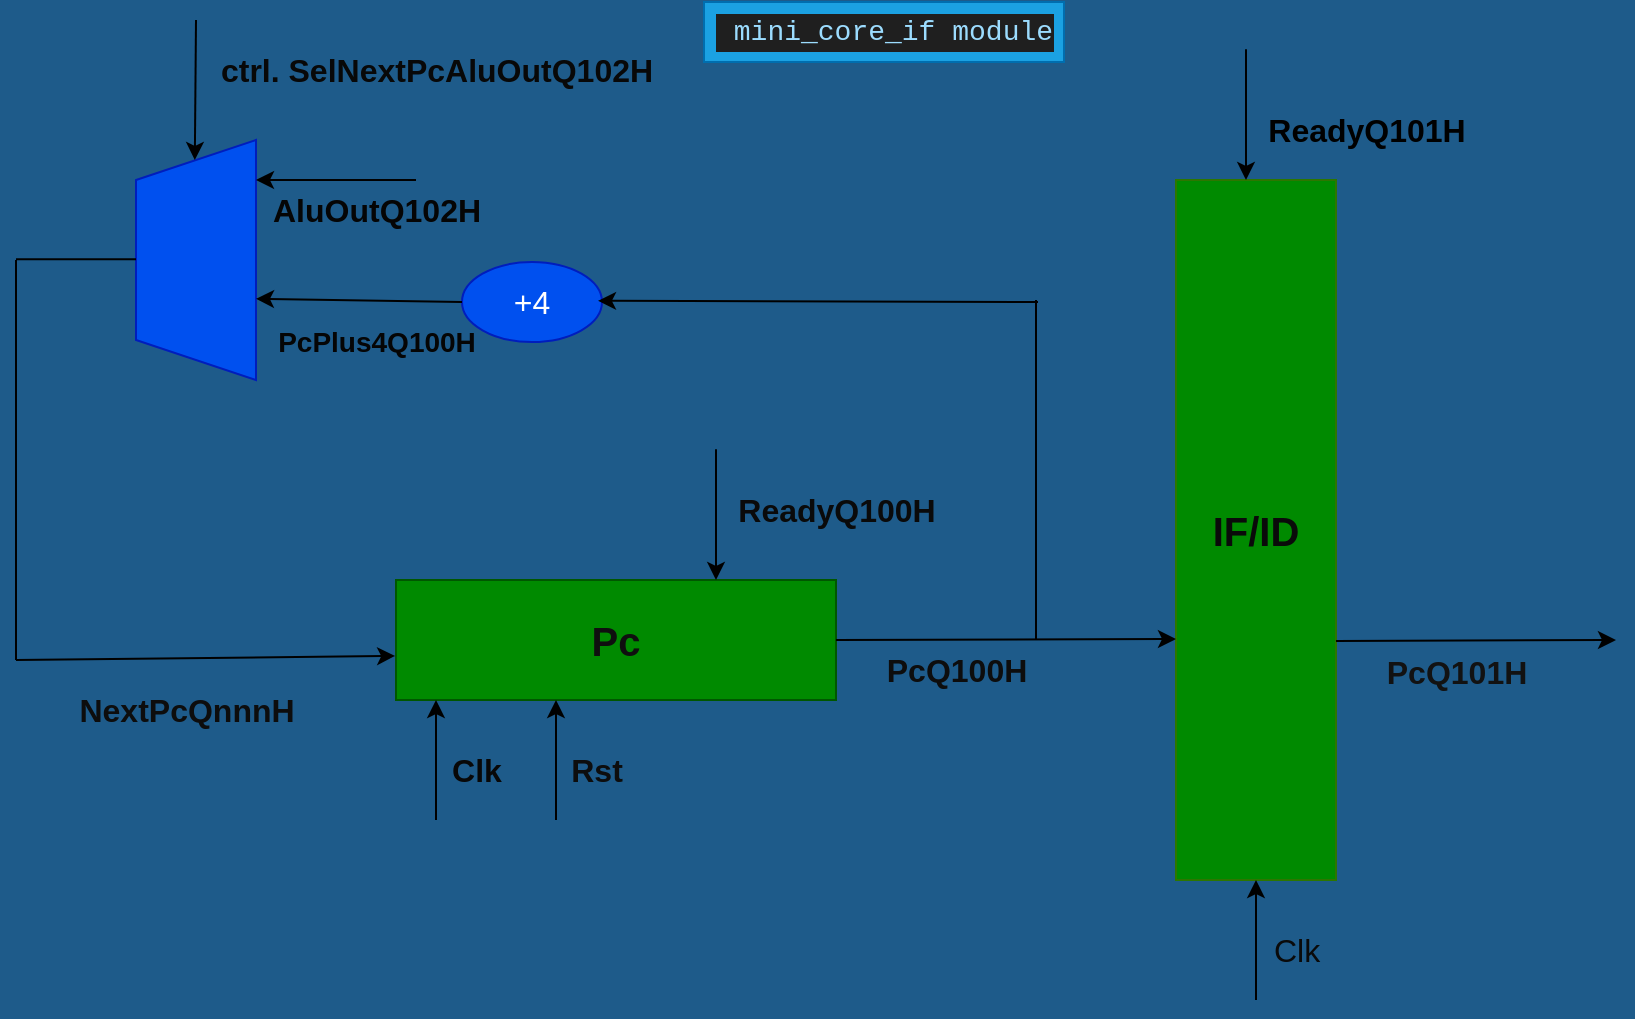 <mxfile>
    <diagram id="gGKdyvFN1VAeUhDXZRC_" name="if_fetch">
        <mxGraphModel dx="1216" dy="625" grid="0" gridSize="10" guides="1" tooltips="1" connect="1" arrows="1" fold="1" page="1" pageScale="1" pageWidth="1100" pageHeight="850" background="#1e5b8a" math="0" shadow="0">
            <root>
                <mxCell id="0"/>
                <mxCell id="1" parent="0"/>
                <mxCell id="2" value="&lt;b&gt;&lt;font color=&quot;#0f0f0f&quot; style=&quot;font-size: 20px;&quot;&gt;Pc&lt;/font&gt;&lt;/b&gt;" style="rounded=0;whiteSpace=wrap;html=1;fillColor=#008a00;fontColor=#ffffff;strokeColor=#005700;" vertex="1" parent="1">
                    <mxGeometry x="220" y="300" width="220" height="60" as="geometry"/>
                </mxCell>
                <mxCell id="4" value="" style="endArrow=classic;html=1;" edge="1" parent="1">
                    <mxGeometry width="50" height="50" relative="1" as="geometry">
                        <mxPoint x="240" y="420" as="sourcePoint"/>
                        <mxPoint x="240" y="360" as="targetPoint"/>
                    </mxGeometry>
                </mxCell>
                <mxCell id="6" value="&lt;font style=&quot;font-size: 16px;&quot;&gt;Clk&lt;/font&gt;" style="text;html=1;align=center;verticalAlign=middle;resizable=0;points=[];autosize=1;strokeColor=none;fillColor=none;fontColor=#080808;fontStyle=1;" vertex="1" parent="1">
                    <mxGeometry x="235" y="380" width="50" height="30" as="geometry"/>
                </mxCell>
                <mxCell id="7" value="" style="endArrow=classic;html=1;" edge="1" parent="1">
                    <mxGeometry width="50" height="50" relative="1" as="geometry">
                        <mxPoint x="300" y="420" as="sourcePoint"/>
                        <mxPoint x="300" y="360" as="targetPoint"/>
                    </mxGeometry>
                </mxCell>
                <mxCell id="8" value="&lt;font style=&quot;font-size: 16px;&quot;&gt;Rst&lt;/font&gt;" style="text;html=1;align=center;verticalAlign=middle;resizable=0;points=[];autosize=1;strokeColor=none;fillColor=none;fontColor=#0d0d0d;fontStyle=1;" vertex="1" parent="1">
                    <mxGeometry x="295" y="380" width="50" height="30" as="geometry"/>
                </mxCell>
                <mxCell id="10" value="&lt;div style=&quot;color: rgb(204, 204, 204); background-color: rgb(31, 31, 31); font-family: Consolas, &amp;quot;Courier New&amp;quot;, monospace; font-size: 14px; line-height: 19px;&quot;&gt;&amp;nbsp;&lt;span style=&quot;color: #9cdcfe;&quot;&gt;mini_core_if module&lt;/span&gt;&lt;/div&gt;" style="text;html=1;align=center;verticalAlign=middle;resizable=0;points=[];autosize=1;strokeColor=#006EAF;fillColor=#1ba1e2;fontColor=#ffffff;" vertex="1" parent="1">
                    <mxGeometry x="374" y="11" width="180" height="30" as="geometry"/>
                </mxCell>
                <mxCell id="11" value="&lt;b&gt;&lt;font style=&quot;font-size: 20px;&quot; color=&quot;#0a0a0a&quot;&gt;IF/ID&lt;/font&gt;&lt;/b&gt;" style="rounded=0;whiteSpace=wrap;html=1;fillColor=#008A00;strokeColor=#2D7600;fontColor=#ffffff;" vertex="1" parent="1">
                    <mxGeometry x="610" y="100" width="80" height="350" as="geometry"/>
                </mxCell>
                <mxCell id="14" value="" style="endArrow=classic;html=1;fontSize=20;fontColor=#0f0f0f;exitX=1;exitY=0.5;exitDx=0;exitDy=0;" edge="1" parent="1" source="2">
                    <mxGeometry relative="1" as="geometry">
                        <mxPoint x="510" y="329.5" as="sourcePoint"/>
                        <mxPoint x="610" y="329.5" as="targetPoint"/>
                        <Array as="points"/>
                    </mxGeometry>
                </mxCell>
                <mxCell id="18" value="&lt;font style=&quot;font-size: 16px;&quot;&gt;PcQ100H&lt;/font&gt;" style="text;html=1;align=center;verticalAlign=middle;resizable=0;points=[];autosize=1;strokeColor=none;fillColor=none;fontSize=12;fontColor=#0d0d0d;fontStyle=1;" vertex="1" parent="1">
                    <mxGeometry x="455" y="330" width="90" height="30" as="geometry"/>
                </mxCell>
                <mxCell id="19" value="" style="endArrow=classic;html=1;" edge="1" parent="1">
                    <mxGeometry width="50" height="50" relative="1" as="geometry">
                        <mxPoint x="380" y="260" as="sourcePoint"/>
                        <mxPoint x="380" y="300" as="targetPoint"/>
                        <Array as="points">
                            <mxPoint x="380" y="230"/>
                            <mxPoint x="380" y="260"/>
                        </Array>
                    </mxGeometry>
                </mxCell>
                <mxCell id="20" value="&lt;font style=&quot;font-size: 16px;&quot;&gt;ReadyQ100H&lt;/font&gt;" style="text;html=1;align=center;verticalAlign=middle;resizable=0;points=[];autosize=1;strokeColor=none;fillColor=none;fontSize=12;fontColor=#0a0a0a;fontStyle=1;" vertex="1" parent="1">
                    <mxGeometry x="380" y="250" width="120" height="30" as="geometry"/>
                </mxCell>
                <mxCell id="21" value="" style="endArrow=classic;html=1;" edge="1" parent="1">
                    <mxGeometry width="50" height="50" relative="1" as="geometry">
                        <mxPoint x="650" y="510" as="sourcePoint"/>
                        <mxPoint x="650" y="450" as="targetPoint"/>
                    </mxGeometry>
                </mxCell>
                <mxCell id="22" value="&lt;font style=&quot;font-size: 16px;&quot;&gt;Clk&lt;/font&gt;" style="text;html=1;align=center;verticalAlign=middle;resizable=0;points=[];autosize=1;strokeColor=none;fillColor=none;fontColor=#0a0a0a;" vertex="1" parent="1">
                    <mxGeometry x="645" y="470" width="50" height="30" as="geometry"/>
                </mxCell>
                <mxCell id="23" value="" style="endArrow=classic;html=1;" edge="1" parent="1">
                    <mxGeometry width="50" height="50" relative="1" as="geometry">
                        <mxPoint x="645" y="60" as="sourcePoint"/>
                        <mxPoint x="645" y="100" as="targetPoint"/>
                        <Array as="points">
                            <mxPoint x="645" y="30"/>
                            <mxPoint x="645" y="60"/>
                        </Array>
                    </mxGeometry>
                </mxCell>
                <mxCell id="24" value="&lt;font style=&quot;font-size: 16px;&quot;&gt;ReadyQ101H&lt;/font&gt;" style="text;html=1;align=center;verticalAlign=middle;resizable=0;points=[];autosize=1;strokeColor=none;fillColor=none;fontSize=12;fontColor=#000000;fontStyle=1;" vertex="1" parent="1">
                    <mxGeometry x="645" y="60" width="120" height="30" as="geometry"/>
                </mxCell>
                <mxCell id="25" value="" style="endArrow=classic;html=1;fontSize=20;fontColor=#0f0f0f;exitX=1;exitY=0.5;exitDx=0;exitDy=0;" edge="1" parent="1">
                    <mxGeometry relative="1" as="geometry">
                        <mxPoint x="690" y="330.5" as="sourcePoint"/>
                        <mxPoint x="830" y="330" as="targetPoint"/>
                        <Array as="points"/>
                    </mxGeometry>
                </mxCell>
                <mxCell id="26" value="&lt;font style=&quot;font-size: 16px;&quot;&gt;PcQ101H&lt;/font&gt;" style="text;html=1;align=center;verticalAlign=middle;resizable=0;points=[];autosize=1;strokeColor=none;fillColor=none;fontSize=12;fontColor=#121212;fontStyle=1;" vertex="1" parent="1">
                    <mxGeometry x="705" y="330.5" width="90" height="30" as="geometry"/>
                </mxCell>
                <mxCell id="27" value="" style="shape=trapezoid;perimeter=trapezoidPerimeter;whiteSpace=wrap;html=1;fixedSize=1;fontSize=12;fontColor=#ffffff;fillColor=#0050ef;size=20;rotation=-90;strokeColor=#001DBC;" vertex="1" parent="1">
                    <mxGeometry x="60" y="110" width="120" height="60" as="geometry"/>
                </mxCell>
                <mxCell id="30" value="" style="endArrow=none;html=1;fontSize=12;fontColor=#FFFFFF;" edge="1" parent="1">
                    <mxGeometry width="50" height="50" relative="1" as="geometry">
                        <mxPoint x="30" y="139.58" as="sourcePoint"/>
                        <mxPoint x="90" y="139.58" as="targetPoint"/>
                    </mxGeometry>
                </mxCell>
                <mxCell id="32" value="" style="endArrow=none;html=1;fontSize=12;fontColor=#FFFFFF;" edge="1" parent="1">
                    <mxGeometry width="50" height="50" relative="1" as="geometry">
                        <mxPoint x="30" y="340" as="sourcePoint"/>
                        <mxPoint x="30" y="140" as="targetPoint"/>
                    </mxGeometry>
                </mxCell>
                <mxCell id="35" value="" style="endArrow=classic;html=1;fontSize=12;fontColor=#9CDCFE;" edge="1" parent="1">
                    <mxGeometry width="50" height="50" relative="1" as="geometry">
                        <mxPoint x="120" y="20" as="sourcePoint"/>
                        <mxPoint x="119.41" y="90" as="targetPoint"/>
                    </mxGeometry>
                </mxCell>
                <mxCell id="36" value="&lt;font style=&quot;font-size: 16px;&quot;&gt;ctrl. SelNextPcAluOutQ102H&lt;/font&gt;" style="text;html=1;align=center;verticalAlign=middle;resizable=0;points=[];autosize=1;strokeColor=none;fillColor=none;fontSize=12;fontColor=#080808;fontStyle=1;" vertex="1" parent="1">
                    <mxGeometry x="120" y="30" width="240" height="30" as="geometry"/>
                </mxCell>
                <mxCell id="37" value="" style="endArrow=classic;html=1;fontSize=16;fontColor=#9CDCFE;" edge="1" parent="1">
                    <mxGeometry width="50" height="50" relative="1" as="geometry">
                        <mxPoint x="230" y="100" as="sourcePoint"/>
                        <mxPoint x="150" y="100" as="targetPoint"/>
                    </mxGeometry>
                </mxCell>
                <mxCell id="38" value="AluOutQ102H" style="text;html=1;align=center;verticalAlign=middle;resizable=0;points=[];autosize=1;strokeColor=none;fillColor=none;fontSize=16;fontColor=#050505;fontStyle=1;" vertex="1" parent="1">
                    <mxGeometry x="145" y="100" width="130" height="30" as="geometry"/>
                </mxCell>
                <mxCell id="39" value="+4" style="ellipse;whiteSpace=wrap;html=1;fontSize=16;fontColor=#ffffff;fillColor=#0050ef;strokeColor=#001DBC;" vertex="1" parent="1">
                    <mxGeometry x="253" y="141" width="70" height="40" as="geometry"/>
                </mxCell>
                <mxCell id="40" value="" style="endArrow=classic;html=1;fontSize=16;fontColor=#9CDCFE;exitX=0;exitY=0.5;exitDx=0;exitDy=0;" edge="1" parent="1" source="39">
                    <mxGeometry width="50" height="50" relative="1" as="geometry">
                        <mxPoint x="190" y="159.41" as="sourcePoint"/>
                        <mxPoint x="150" y="159.41" as="targetPoint"/>
                    </mxGeometry>
                </mxCell>
                <mxCell id="41" value="" style="endArrow=classic;html=1;fontSize=16;fontColor=#9CDCFE;" edge="1" parent="1">
                    <mxGeometry width="50" height="50" relative="1" as="geometry">
                        <mxPoint x="541" y="161" as="sourcePoint"/>
                        <mxPoint x="321" y="160.41" as="targetPoint"/>
                    </mxGeometry>
                </mxCell>
                <mxCell id="42" value="" style="endArrow=none;html=1;fontSize=16;fontColor=#9CDCFE;" edge="1" parent="1">
                    <mxGeometry width="50" height="50" relative="1" as="geometry">
                        <mxPoint x="540" y="330" as="sourcePoint"/>
                        <mxPoint x="540" y="160" as="targetPoint"/>
                    </mxGeometry>
                </mxCell>
                <mxCell id="43" value="" style="endArrow=classic;html=1;fontSize=16;fontColor=#9CDCFE;entryX=-0.002;entryY=0.633;entryDx=0;entryDy=0;entryPerimeter=0;" edge="1" parent="1" target="2">
                    <mxGeometry width="50" height="50" relative="1" as="geometry">
                        <mxPoint x="30" y="340" as="sourcePoint"/>
                        <mxPoint x="100" y="340" as="targetPoint"/>
                    </mxGeometry>
                </mxCell>
                <mxCell id="44" value="&lt;font color=&quot;#0d0d0d&quot;&gt;NextPcQnnnH&lt;/font&gt;" style="text;html=1;align=center;verticalAlign=middle;resizable=0;points=[];autosize=1;strokeColor=none;fillColor=none;fontSize=16;fontColor=#9CDCFE;fontStyle=1;" vertex="1" parent="1">
                    <mxGeometry x="50" y="350" width="130" height="30" as="geometry"/>
                </mxCell>
                <mxCell id="45" value="PcPlus4Q100H" style="text;html=1;align=center;verticalAlign=middle;resizable=0;points=[];autosize=1;strokeColor=none;fillColor=none;fontSize=14;fontColor=#050505;fontStyle=1;" vertex="1" parent="1">
                    <mxGeometry x="151.5" y="166" width="117" height="29" as="geometry"/>
                </mxCell>
            </root>
        </mxGraphModel>
    </diagram>
    <diagram id="HVe6a2ZWCECnWQVOCcdb" name="rf">
        <mxGraphModel dx="4903" dy="2810" grid="1" gridSize="10" guides="1" tooltips="1" connect="1" arrows="1" fold="1" page="1" pageScale="1" pageWidth="850" pageHeight="1100" background="#1E5B8A" math="0" shadow="0">
            <root>
                <mxCell id="0"/>
                <mxCell id="1" parent="0"/>
                <mxCell id="9bT-2X5xyFC2AuUNZW9H-1" value="&lt;b&gt;&lt;font style=&quot;font-size: 20px;&quot; color=&quot;#0a0a0a&quot;&gt;IF/ID&lt;/font&gt;&lt;/b&gt;" style="rounded=0;whiteSpace=wrap;html=1;fillColor=#008A00;strokeColor=#2D7600;fontColor=#ffffff;" vertex="1" parent="1">
                    <mxGeometry x="910" y="180" width="90" height="620" as="geometry"/>
                </mxCell>
                <mxCell id="9bT-2X5xyFC2AuUNZW9H-2" value="&lt;b&gt;&lt;font style=&quot;font-size: 20px;&quot; color=&quot;#0a0a0a&quot;&gt;Register&lt;br&gt;File&lt;br&gt;&lt;br&gt;&lt;/font&gt;&lt;/b&gt;" style="rounded=0;whiteSpace=wrap;html=1;fillColor=#008A00;strokeColor=#2D7600;fontColor=#ffffff;" vertex="1" parent="1">
                    <mxGeometry x="-110" y="330" width="280" height="310" as="geometry"/>
                </mxCell>
                <mxCell id="9bT-2X5xyFC2AuUNZW9H-3" value="" style="endArrow=classic;html=1;fontSize=14;" edge="1" parent="1">
                    <mxGeometry width="50" height="50" relative="1" as="geometry">
                        <mxPoint x="-190" y="360" as="sourcePoint"/>
                        <mxPoint x="-110" y="360" as="targetPoint"/>
                    </mxGeometry>
                </mxCell>
                <mxCell id="9bT-2X5xyFC2AuUNZW9H-4" value="" style="endArrow=classic;html=1;fontSize=14;" edge="1" parent="1">
                    <mxGeometry width="50" height="50" relative="1" as="geometry">
                        <mxPoint x="-190" y="440" as="sourcePoint"/>
                        <mxPoint x="-110" y="440" as="targetPoint"/>
                    </mxGeometry>
                </mxCell>
                <mxCell id="9bT-2X5xyFC2AuUNZW9H-5" value="" style="endArrow=classic;html=1;fontSize=14;" edge="1" parent="1">
                    <mxGeometry width="50" height="50" relative="1" as="geometry">
                        <mxPoint x="-190" y="520" as="sourcePoint"/>
                        <mxPoint x="-110" y="520" as="targetPoint"/>
                    </mxGeometry>
                </mxCell>
                <mxCell id="9bT-2X5xyFC2AuUNZW9H-6" value="" style="endArrow=classic;html=1;fontSize=14;" edge="1" parent="1">
                    <mxGeometry width="50" height="50" relative="1" as="geometry">
                        <mxPoint x="-190" y="600" as="sourcePoint"/>
                        <mxPoint x="-110" y="600" as="targetPoint"/>
                    </mxGeometry>
                </mxCell>
                <mxCell id="9bT-2X5xyFC2AuUNZW9H-7" value="" style="endArrow=classic;html=1;fontSize=14;" edge="1" parent="1">
                    <mxGeometry width="50" height="50" relative="1" as="geometry">
                        <mxPoint x="-80" y="270" as="sourcePoint"/>
                        <mxPoint x="-80" y="330" as="targetPoint"/>
                    </mxGeometry>
                </mxCell>
                <mxCell id="W00fiGT_eutdBiGeLAdY-1" value="&lt;div style=&quot;color: rgb(204, 204, 204); background-color: rgb(31, 31, 31); font-family: Consolas, &amp;quot;Courier New&amp;quot;, monospace; font-size: 26px; line-height: 19px;&quot;&gt;&amp;nbsp;&lt;span style=&quot;color: rgb(156, 220, 254); font-size: 26px;&quot;&gt;mini_core_rf module&lt;/span&gt;&lt;/div&gt;" style="text;html=1;align=center;verticalAlign=middle;resizable=0;points=[];autosize=1;strokeColor=#006EAF;fillColor=#1ba1e2;fontColor=#ffffff;fontSize=26;" vertex="1" parent="1">
                    <mxGeometry x="80" y="-160" width="310" height="30" as="geometry"/>
                </mxCell>
                <mxCell id="W00fiGT_eutdBiGeLAdY-2" value="" style="endArrow=classic;html=1;fontSize=14;startArrow=none;" edge="1" parent="1" source="2QToOZ7IxcZleolPdCB--6">
                    <mxGeometry width="50" height="50" relative="1" as="geometry">
                        <mxPoint x="80" y="730" as="sourcePoint"/>
                        <mxPoint x="80" y="640" as="targetPoint"/>
                    </mxGeometry>
                </mxCell>
                <mxCell id="2QToOZ7IxcZleolPdCB--2" value="Ctrl.RegSrc1Q101H" style="text;html=1;align=center;verticalAlign=middle;resizable=0;points=[];autosize=1;strokeColor=none;fillColor=none;fontSize=16;fontStyle=1;fontColor=#0a0a0a;" vertex="1" parent="1">
                    <mxGeometry x="-310" y="330" width="170" height="30" as="geometry"/>
                </mxCell>
                <mxCell id="2QToOZ7IxcZleolPdCB--3" value="Ctrl.RegSrc1Q102H" style="text;html=1;align=center;verticalAlign=middle;resizable=0;points=[];autosize=1;strokeColor=none;fillColor=none;fontSize=16;fontStyle=1;fontColor=#0a0a0a;" vertex="1" parent="1">
                    <mxGeometry x="-310" y="400" width="170" height="30" as="geometry"/>
                </mxCell>
                <mxCell id="2QToOZ7IxcZleolPdCB--4" value="Ctrl.RegDstQ104H" style="text;html=1;align=center;verticalAlign=middle;resizable=0;points=[];autosize=1;strokeColor=none;fillColor=none;fontSize=16;fontStyle=1;fontColor=#0a0a0a;" vertex="1" parent="1">
                    <mxGeometry x="-300" y="480" width="160" height="30" as="geometry"/>
                </mxCell>
                <mxCell id="2QToOZ7IxcZleolPdCB--5" value="RegWriteDataQ104H" style="text;html=1;align=center;verticalAlign=middle;resizable=0;points=[];autosize=1;strokeColor=none;fillColor=none;fontSize=16;fontStyle=1;fontColor=#0a0a0a;" vertex="1" parent="1">
                    <mxGeometry x="-310" y="560" width="180" height="30" as="geometry"/>
                </mxCell>
                <mxCell id="1q6JDUxdyjMyTkkyKD93-1" value="" style="endArrow=none;html=1;fontSize=14;" edge="1" parent="1" target="2QToOZ7IxcZleolPdCB--6">
                    <mxGeometry width="50" height="50" relative="1" as="geometry">
                        <mxPoint x="80" y="730" as="sourcePoint"/>
                        <mxPoint x="80" y="640" as="targetPoint"/>
                    </mxGeometry>
                </mxCell>
                <mxCell id="2QToOZ7IxcZleolPdCB--6" value="" style="shape=or;whiteSpace=wrap;html=1;fontSize=16;fontColor=#0a0a0a;fillColor=#001DBC;gradientColor=none;rotation=-90;" vertex="1" parent="1">
                    <mxGeometry x="50" y="680" width="60" height="80" as="geometry"/>
                </mxCell>
                <mxCell id="1q6JDUxdyjMyTkkyKD93-2" value="" style="endArrow=classic;html=1;fontSize=16;fontColor=#0a0a0a;" edge="1" parent="1">
                    <mxGeometry width="50" height="50" relative="1" as="geometry">
                        <mxPoint x="50" y="910" as="sourcePoint"/>
                        <mxPoint x="50" y="750" as="targetPoint"/>
                    </mxGeometry>
                </mxCell>
                <mxCell id="1q6JDUxdyjMyTkkyKD93-3" value="Ctrl.RegWrEnQ104H" style="text;html=1;align=center;verticalAlign=middle;resizable=0;points=[];autosize=1;strokeColor=none;fillColor=none;fontSize=16;fontColor=#0a0a0a;fontStyle=1;rotation=-90;" vertex="1" parent="1">
                    <mxGeometry x="-60" y="830" width="180" height="30" as="geometry"/>
                </mxCell>
                <mxCell id="1q6JDUxdyjMyTkkyKD93-4" value="" style="endArrow=classic;html=1;fontSize=16;fontColor=#0a0a0a;" edge="1" parent="1">
                    <mxGeometry width="50" height="50" relative="1" as="geometry">
                        <mxPoint x="109" y="810" as="sourcePoint"/>
                        <mxPoint x="108.82" y="750" as="targetPoint"/>
                    </mxGeometry>
                </mxCell>
                <mxCell id="1q6JDUxdyjMyTkkyKD93-5" value="Ctrl.RegDstQ104H" style="text;html=1;align=center;verticalAlign=middle;resizable=0;points=[];autosize=1;strokeColor=none;fillColor=none;fontSize=16;fontColor=#0a0a0a;fontStyle=1;rotation=-90;" vertex="1" parent="1">
                    <mxGeometry x="60" y="940" width="160" height="30" as="geometry"/>
                </mxCell>
                <mxCell id="1q6JDUxdyjMyTkkyKD93-6" value="!=0" style="ellipse;whiteSpace=wrap;html=1;aspect=fixed;fontSize=16;fontColor=#0a0a0a;fillColor=#001DBC;gradientColor=none;fontStyle=1" vertex="1" parent="1">
                    <mxGeometry x="80" y="810" width="60" height="60" as="geometry"/>
                </mxCell>
                <mxCell id="1q6JDUxdyjMyTkkyKD93-7" value="" style="endArrow=classic;html=1;fontSize=16;fontColor=#0a0a0a;" edge="1" parent="1">
                    <mxGeometry width="50" height="50" relative="1" as="geometry">
                        <mxPoint x="110" y="1040" as="sourcePoint"/>
                        <mxPoint x="110" y="870" as="targetPoint"/>
                    </mxGeometry>
                </mxCell>
                <mxCell id="1q6JDUxdyjMyTkkyKD93-8" value="" style="endArrow=classic;html=1;fontSize=16;fontColor=#0a0a0a;entryX=0.846;entryY=1.067;entryDx=0;entryDy=0;entryPerimeter=0;" edge="1" parent="1" target="1q6JDUxdyjMyTkkyKD93-10">
                    <mxGeometry width="50" height="50" relative="1" as="geometry">
                        <mxPoint x="170" y="360" as="sourcePoint"/>
                        <mxPoint x="295" y="360" as="targetPoint"/>
                    </mxGeometry>
                </mxCell>
                <mxCell id="1q6JDUxdyjMyTkkyKD93-9" value="" style="endArrow=classic;html=1;fontSize=16;fontColor=#0a0a0a;entryX=0.175;entryY=1.043;entryDx=0;entryDy=0;entryPerimeter=0;" edge="1" parent="1" target="1q6JDUxdyjMyTkkyKD93-11">
                    <mxGeometry width="50" height="50" relative="1" as="geometry">
                        <mxPoint x="170" y="600" as="sourcePoint"/>
                        <mxPoint x="295" y="600" as="targetPoint"/>
                    </mxGeometry>
                </mxCell>
                <mxCell id="1q6JDUxdyjMyTkkyKD93-10" value="" style="shape=trapezoid;perimeter=trapezoidPerimeter;whiteSpace=wrap;html=1;fixedSize=1;fontSize=16;fontColor=#0a0a0a;fillColor=#001DBC;gradientColor=none;rotation=90;" vertex="1" parent="1">
                    <mxGeometry x="410" y="290" width="120" height="60" as="geometry"/>
                </mxCell>
                <mxCell id="1q6JDUxdyjMyTkkyKD93-11" value="" style="shape=trapezoid;perimeter=trapezoidPerimeter;whiteSpace=wrap;html=1;fixedSize=1;fontSize=16;fontColor=#0a0a0a;fillColor=#001DBC;gradientColor=none;rotation=90;" vertex="1" parent="1">
                    <mxGeometry x="410" y="610" width="120" height="60" as="geometry"/>
                </mxCell>
                <mxCell id="1q6JDUxdyjMyTkkyKD93-12" value="" style="endArrow=classic;html=1;fontSize=16;fontColor=#0a0a0a;" edge="1" parent="1">
                    <mxGeometry width="50" height="50" relative="1" as="geometry">
                        <mxPoint x="469" y="80" as="sourcePoint"/>
                        <mxPoint x="469.41" y="270" as="targetPoint"/>
                    </mxGeometry>
                </mxCell>
                <mxCell id="1q6JDUxdyjMyTkkyKD93-13" value="MatchRd1AftrWrQ101H" style="text;html=1;align=center;verticalAlign=middle;resizable=0;points=[];autosize=1;strokeColor=none;fillColor=none;fontSize=16;fontStyle=1;fontColor=#0a0a0a;rotation=-90;" vertex="1" parent="1">
                    <mxGeometry x="340" y="140" width="200" height="30" as="geometry"/>
                </mxCell>
                <mxCell id="1q6JDUxdyjMyTkkyKD93-14" value="Register[Ctrl.RegSrc1Q101H]" style="text;html=1;align=center;verticalAlign=middle;resizable=0;points=[];autosize=1;strokeColor=none;fillColor=none;fontSize=16;fontStyle=1;fontColor=#0a0a0a;" vertex="1" parent="1">
                    <mxGeometry x="175" y="370" width="250" height="30" as="geometry"/>
                </mxCell>
                <mxCell id="1q6JDUxdyjMyTkkyKD93-15" value="" style="endArrow=classic;html=1;fontSize=16;fontColor=#0a0a0a;" edge="1" parent="1">
                    <mxGeometry width="50" height="50" relative="1" as="geometry">
                        <mxPoint x="210" y="290" as="sourcePoint"/>
                        <mxPoint x="440" y="288.82" as="targetPoint"/>
                    </mxGeometry>
                </mxCell>
                <mxCell id="1q6JDUxdyjMyTkkyKD93-16" value="RegWriteDataQ104H" style="text;html=1;align=center;verticalAlign=middle;resizable=0;points=[];autosize=1;strokeColor=none;fillColor=none;fontSize=16;fontStyle=1;fontColor=#0a0a0a;" vertex="1" parent="1">
                    <mxGeometry x="220" y="250" width="180" height="30" as="geometry"/>
                </mxCell>
                <mxCell id="1q6JDUxdyjMyTkkyKD93-17" value="" style="shape=trapezoid;perimeter=trapezoidPerimeter;whiteSpace=wrap;html=1;fixedSize=1;fontSize=16;fontColor=#0a0a0a;fillColor=#001DBC;gradientColor=none;rotation=90;" vertex="1" parent="1">
                    <mxGeometry x="580" y="260" width="120" height="60" as="geometry"/>
                </mxCell>
                <mxCell id="1q6JDUxdyjMyTkkyKD93-18" value="" style="endArrow=classic;html=1;fontSize=16;fontColor=#0a0a0a;entryX=0.831;entryY=1.008;entryDx=0;entryDy=0;entryPerimeter=0;" edge="1" parent="1" target="1q6JDUxdyjMyTkkyKD93-17">
                    <mxGeometry width="50" height="50" relative="1" as="geometry">
                        <mxPoint x="500" y="328.82" as="sourcePoint"/>
                        <mxPoint x="590" y="328.82" as="targetPoint"/>
                    </mxGeometry>
                </mxCell>
                <mxCell id="1q6JDUxdyjMyTkkyKD93-19" value="" style="endArrow=classic;html=1;fontSize=16;fontColor=#0a0a0a;exitX=-0.047;exitY=1.051;exitDx=0;exitDy=0;exitPerimeter=0;" edge="1" parent="1" source="1q6JDUxdyjMyTkkyKD93-20">
                    <mxGeometry width="50" height="50" relative="1" as="geometry">
                        <mxPoint x="510" y="260" as="sourcePoint"/>
                        <mxPoint x="610" y="260" as="targetPoint"/>
                    </mxGeometry>
                </mxCell>
                <mxCell id="1q6JDUxdyjMyTkkyKD93-20" value="&lt;b&gt;32'b0&lt;/b&gt;" style="text;html=1;align=center;verticalAlign=middle;resizable=0;points=[];autosize=1;strokeColor=none;fillColor=none;fontSize=16;fontColor=#0a0a0a;" vertex="1" parent="1">
                    <mxGeometry x="530" y="230" width="60" height="30" as="geometry"/>
                </mxCell>
                <mxCell id="1q6JDUxdyjMyTkkyKD93-21" value="" style="shape=or;whiteSpace=wrap;html=1;fontSize=16;fontColor=#0a0a0a;fillColor=#001DBC;gradientColor=none;rotation=-180;" vertex="1" parent="1">
                    <mxGeometry x="520" y="50" width="30" height="50" as="geometry"/>
                </mxCell>
                <mxCell id="1q6JDUxdyjMyTkkyKD93-23" value="" style="endArrow=none;html=1;fontSize=16;fontColor=#0a0a0a;" edge="1" parent="1">
                    <mxGeometry width="50" height="50" relative="1" as="geometry">
                        <mxPoint x="520" y="80" as="sourcePoint"/>
                        <mxPoint x="470" y="80" as="targetPoint"/>
                    </mxGeometry>
                </mxCell>
                <mxCell id="1q6JDUxdyjMyTkkyKD93-24" value="" style="endArrow=classic;html=1;fontSize=16;fontColor=#0a0a0a;" edge="1" parent="1">
                    <mxGeometry width="50" height="50" relative="1" as="geometry">
                        <mxPoint x="700" y="90" as="sourcePoint"/>
                        <mxPoint x="550" y="90" as="targetPoint"/>
                    </mxGeometry>
                </mxCell>
                <mxCell id="1q6JDUxdyjMyTkkyKD93-26" value="" style="endArrow=classic;html=1;fontSize=16;fontColor=#0a0a0a;" edge="1" parent="1">
                    <mxGeometry width="50" height="50" relative="1" as="geometry">
                        <mxPoint x="600" y="60.0" as="sourcePoint"/>
                        <mxPoint x="550" y="60.0" as="targetPoint"/>
                    </mxGeometry>
                </mxCell>
                <mxCell id="1q6JDUxdyjMyTkkyKD93-27" value="&lt;b&gt;=&lt;/b&gt;" style="ellipse;whiteSpace=wrap;html=1;aspect=fixed;fontSize=16;fontColor=#0a0a0a;fillColor=#001DBC;gradientColor=none;" vertex="1" parent="1">
                    <mxGeometry x="600" y="40" width="40" height="40" as="geometry"/>
                </mxCell>
                <mxCell id="1q6JDUxdyjMyTkkyKD93-28" value="" style="endArrow=classic;html=1;fontSize=16;fontColor=#0a0a0a;" edge="1" parent="1">
                    <mxGeometry width="50" height="50" relative="1" as="geometry">
                        <mxPoint x="720" y="59.41" as="sourcePoint"/>
                        <mxPoint x="640" y="59.82" as="targetPoint"/>
                        <Array as="points">
                            <mxPoint x="680" y="59.82"/>
                        </Array>
                    </mxGeometry>
                </mxCell>
                <mxCell id="1q6JDUxdyjMyTkkyKD93-29" value="Ctrl.RegWrEnQ104H" style="text;html=1;align=center;verticalAlign=middle;resizable=0;points=[];autosize=1;strokeColor=none;fillColor=none;fontSize=16;fontStyle=1;fontColor=#0a0a0a;" vertex="1" parent="1">
                    <mxGeometry x="565" y="100" width="180" height="30" as="geometry"/>
                </mxCell>
                <mxCell id="1q6JDUxdyjMyTkkyKD93-30" value="" style="endArrow=classic;html=1;fontSize=16;fontColor=#0a0a0a;" edge="1" parent="1">
                    <mxGeometry width="50" height="50" relative="1" as="geometry">
                        <mxPoint x="619" y="-90" as="sourcePoint"/>
                        <mxPoint x="619.41" y="40" as="targetPoint"/>
                    </mxGeometry>
                </mxCell>
                <mxCell id="1q6JDUxdyjMyTkkyKD93-31" value="" style="endArrow=none;html=1;fontSize=16;fontColor=#0a0a0a;" edge="1" parent="1">
                    <mxGeometry width="50" height="50" relative="1" as="geometry">
                        <mxPoint x="720" y="60" as="sourcePoint"/>
                        <mxPoint x="720" y="-90" as="targetPoint"/>
                    </mxGeometry>
                </mxCell>
                <mxCell id="1q6JDUxdyjMyTkkyKD93-32" value="Ctrl.RegSrc1Q101H" style="text;html=1;align=center;verticalAlign=middle;resizable=0;points=[];autosize=1;strokeColor=none;fillColor=none;fontSize=16;fontStyle=1;fontColor=#0a0a0a;rotation=-90;" vertex="1" parent="1">
                    <mxGeometry x="510" y="-60" width="170" height="30" as="geometry"/>
                </mxCell>
                <mxCell id="1q6JDUxdyjMyTkkyKD93-34" value="Ctrl.RegDstQ104H" style="text;html=1;align=center;verticalAlign=middle;resizable=0;points=[];autosize=1;strokeColor=none;fillColor=none;fontSize=16;fontStyle=1;fontColor=#0a0a0a;rotation=-90;" vertex="1" parent="1">
                    <mxGeometry x="670" y="-30" width="160" height="30" as="geometry"/>
                </mxCell>
                <mxCell id="1q6JDUxdyjMyTkkyKD93-35" value="Ctrl.RegSrc1Q101H" style="text;html=1;align=center;verticalAlign=middle;resizable=0;points=[];autosize=1;strokeColor=none;fillColor=none;fontSize=16;fontStyle=1;fontColor=#0a0a0a;rotation=-90;" vertex="1" parent="1">
                    <mxGeometry x="580" y="420" width="170" height="30" as="geometry"/>
                </mxCell>
                <mxCell id="1q6JDUxdyjMyTkkyKD93-36" value="" style="endArrow=classic;html=1;fontSize=16;fontColor=#0a0a0a;" edge="1" parent="1">
                    <mxGeometry width="50" height="50" relative="1" as="geometry">
                        <mxPoint x="638.82" y="420" as="sourcePoint"/>
                        <mxPoint x="638.82" y="340" as="targetPoint"/>
                    </mxGeometry>
                </mxCell>
                <mxCell id="1q6JDUxdyjMyTkkyKD93-37" value="" style="endArrow=classic;html=1;fontSize=16;fontColor=#0a0a0a;entryX=0.008;entryY=0.175;entryDx=0;entryDy=0;entryPerimeter=0;exitX=0.5;exitY=0;exitDx=0;exitDy=0;" edge="1" parent="1" source="1q6JDUxdyjMyTkkyKD93-17" target="9bT-2X5xyFC2AuUNZW9H-1">
                    <mxGeometry width="50" height="50" relative="1" as="geometry">
                        <mxPoint x="680" y="290" as="sourcePoint"/>
                        <mxPoint x="770" y="290" as="targetPoint"/>
                        <Array as="points">
                            <mxPoint x="900" y="289"/>
                        </Array>
                    </mxGeometry>
                </mxCell>
                <mxCell id="1q6JDUxdyjMyTkkyKD93-38" value="&lt;b&gt;Clk&lt;/b&gt;" style="text;html=1;align=center;verticalAlign=middle;resizable=0;points=[];autosize=1;strokeColor=none;fillColor=none;fontSize=16;fontColor=#0a0a0a;" vertex="1" parent="1">
                    <mxGeometry x="-130" y="280" width="50" height="30" as="geometry"/>
                </mxCell>
                <mxCell id="1q6JDUxdyjMyTkkyKD93-39" value="&lt;b&gt;Clk&lt;/b&gt;" style="text;html=1;align=center;verticalAlign=middle;resizable=0;points=[];autosize=1;strokeColor=none;fillColor=none;fontSize=16;fontColor=#0a0a0a;" vertex="1" parent="1">
                    <mxGeometry x="890" y="140" width="50" height="30" as="geometry"/>
                </mxCell>
                <mxCell id="1q6JDUxdyjMyTkkyKD93-40" value="" style="endArrow=classic;html=1;fontSize=16;fontColor=#0a0a0a;" edge="1" parent="1">
                    <mxGeometry width="50" height="50" relative="1" as="geometry">
                        <mxPoint x="940" y="120" as="sourcePoint"/>
                        <mxPoint x="940" y="180" as="targetPoint"/>
                    </mxGeometry>
                </mxCell>
                <mxCell id="1q6JDUxdyjMyTkkyKD93-41" value="" style="endArrow=classic;html=1;fontSize=16;fontColor=#0a0a0a;" edge="1" parent="1">
                    <mxGeometry width="50" height="50" relative="1" as="geometry">
                        <mxPoint x="980" y="60" as="sourcePoint"/>
                        <mxPoint x="980" y="180" as="targetPoint"/>
                    </mxGeometry>
                </mxCell>
                <mxCell id="1q6JDUxdyjMyTkkyKD93-42" value="&lt;b&gt;ReadyQ102H&lt;/b&gt;" style="text;html=1;align=center;verticalAlign=middle;resizable=0;points=[];autosize=1;strokeColor=none;fillColor=none;fontSize=16;fontColor=#0a0a0a;rotation=-90;" vertex="1" parent="1">
                    <mxGeometry x="950" y="100" width="120" height="30" as="geometry"/>
                </mxCell>
                <mxCell id="1q6JDUxdyjMyTkkyKD93-43" value="Register[Ctrl.RegSrc2Q101H]" style="text;html=1;align=center;verticalAlign=middle;resizable=0;points=[];autosize=1;strokeColor=none;fillColor=none;fontSize=16;fontStyle=1;fontColor=#0a0a0a;" vertex="1" parent="1">
                    <mxGeometry x="185" y="560" width="250" height="30" as="geometry"/>
                </mxCell>
                <mxCell id="1q6JDUxdyjMyTkkyKD93-44" value="" style="endArrow=classic;html=1;fontSize=16;fontColor=#0a0a0a;" edge="1" parent="1">
                    <mxGeometry width="50" height="50" relative="1" as="geometry">
                        <mxPoint x="210" y="660" as="sourcePoint"/>
                        <mxPoint x="440" y="660" as="targetPoint"/>
                    </mxGeometry>
                </mxCell>
                <mxCell id="1q6JDUxdyjMyTkkyKD93-46" value="RegWriteDataQ104H" style="text;html=1;align=center;verticalAlign=middle;resizable=0;points=[];autosize=1;strokeColor=none;fillColor=none;fontSize=16;fontStyle=1;fontColor=#0a0a0a;rotation=0;" vertex="1" parent="1">
                    <mxGeometry x="230" y="680" width="180" height="30" as="geometry"/>
                </mxCell>
                <mxCell id="1q6JDUxdyjMyTkkyKD93-47" value="" style="endArrow=classic;html=1;fontSize=16;fontColor=#0a0a0a;entryX=1;entryY=0.5;entryDx=0;entryDy=0;" edge="1" parent="1" target="1q6JDUxdyjMyTkkyKD93-11">
                    <mxGeometry width="50" height="50" relative="1" as="geometry">
                        <mxPoint x="469" y="990" as="sourcePoint"/>
                        <mxPoint x="469.41" y="790" as="targetPoint"/>
                    </mxGeometry>
                </mxCell>
                <mxCell id="1q6JDUxdyjMyTkkyKD93-48" value="MatchRd2AftrWrQ101H" style="text;html=1;align=center;verticalAlign=middle;resizable=0;points=[];autosize=1;strokeColor=none;fillColor=none;fontSize=16;fontStyle=1;fontColor=#0a0a0a;rotation=-90;" vertex="1" parent="1">
                    <mxGeometry x="350" y="890" width="200" height="30" as="geometry"/>
                </mxCell>
                <mxCell id="1q6JDUxdyjMyTkkyKD93-49" value="" style="shape=or;whiteSpace=wrap;html=1;fontSize=16;fontColor=#0a0a0a;fillColor=#001DBC;gradientColor=none;rotation=-180;" vertex="1" parent="1">
                    <mxGeometry x="520" y="960" width="30" height="50" as="geometry"/>
                </mxCell>
                <mxCell id="1q6JDUxdyjMyTkkyKD93-50" value="" style="endArrow=none;html=1;fontSize=16;fontColor=#0a0a0a;" edge="1" parent="1">
                    <mxGeometry width="50" height="50" relative="1" as="geometry">
                        <mxPoint x="520" y="990" as="sourcePoint"/>
                        <mxPoint x="470" y="990" as="targetPoint"/>
                    </mxGeometry>
                </mxCell>
                <mxCell id="1q6JDUxdyjMyTkkyKD93-51" value="" style="endArrow=classic;html=1;fontSize=16;fontColor=#0a0a0a;" edge="1" parent="1">
                    <mxGeometry width="50" height="50" relative="1" as="geometry">
                        <mxPoint x="700" y="1000" as="sourcePoint"/>
                        <mxPoint x="550" y="1000" as="targetPoint"/>
                    </mxGeometry>
                </mxCell>
                <mxCell id="1q6JDUxdyjMyTkkyKD93-52" value="" style="endArrow=classic;html=1;fontSize=16;fontColor=#0a0a0a;" edge="1" parent="1">
                    <mxGeometry width="50" height="50" relative="1" as="geometry">
                        <mxPoint x="600" y="970" as="sourcePoint"/>
                        <mxPoint x="550" y="970" as="targetPoint"/>
                    </mxGeometry>
                </mxCell>
                <mxCell id="1q6JDUxdyjMyTkkyKD93-53" value="&lt;b&gt;=&lt;/b&gt;" style="ellipse;whiteSpace=wrap;html=1;aspect=fixed;fontSize=16;fontColor=#0a0a0a;fillColor=#001DBC;gradientColor=none;" vertex="1" parent="1">
                    <mxGeometry x="600" y="950" width="40" height="40" as="geometry"/>
                </mxCell>
                <mxCell id="1q6JDUxdyjMyTkkyKD93-54" value="" style="endArrow=classic;html=1;fontSize=16;fontColor=#0a0a0a;" edge="1" parent="1">
                    <mxGeometry width="50" height="50" relative="1" as="geometry">
                        <mxPoint x="720" y="969.41" as="sourcePoint"/>
                        <mxPoint x="640" y="969.82" as="targetPoint"/>
                        <Array as="points">
                            <mxPoint x="680" y="969.82"/>
                        </Array>
                    </mxGeometry>
                </mxCell>
                <mxCell id="1q6JDUxdyjMyTkkyKD93-55" value="Ctrl.RegWrEnQ104H" style="text;html=1;align=center;verticalAlign=middle;resizable=0;points=[];autosize=1;strokeColor=none;fillColor=none;fontSize=16;fontStyle=1;fontColor=#0a0a0a;" vertex="1" parent="1">
                    <mxGeometry x="565" y="1010" width="180" height="30" as="geometry"/>
                </mxCell>
                <mxCell id="1q6JDUxdyjMyTkkyKD93-56" value="" style="endArrow=classic;html=1;fontSize=16;fontColor=#0a0a0a;" edge="1" parent="1">
                    <mxGeometry width="50" height="50" relative="1" as="geometry">
                        <mxPoint x="619" y="820" as="sourcePoint"/>
                        <mxPoint x="619.41" y="950" as="targetPoint"/>
                    </mxGeometry>
                </mxCell>
                <mxCell id="1q6JDUxdyjMyTkkyKD93-57" value="" style="endArrow=none;html=1;fontSize=16;fontColor=#0a0a0a;" edge="1" parent="1">
                    <mxGeometry width="50" height="50" relative="1" as="geometry">
                        <mxPoint x="720" y="970" as="sourcePoint"/>
                        <mxPoint x="720" y="820" as="targetPoint"/>
                    </mxGeometry>
                </mxCell>
                <mxCell id="1q6JDUxdyjMyTkkyKD93-58" value="Ctrl.RegSrc2Q101H" style="text;html=1;align=center;verticalAlign=middle;resizable=0;points=[];autosize=1;strokeColor=none;fillColor=none;fontSize=16;fontStyle=1;fontColor=#0a0a0a;rotation=-90;" vertex="1" parent="1">
                    <mxGeometry x="510" y="850" width="170" height="30" as="geometry"/>
                </mxCell>
                <mxCell id="1q6JDUxdyjMyTkkyKD93-59" value="Ctrl.RegDstQ104H" style="text;html=1;align=center;verticalAlign=middle;resizable=0;points=[];autosize=1;strokeColor=none;fillColor=none;fontSize=16;fontStyle=1;fontColor=#0a0a0a;rotation=-90;" vertex="1" parent="1">
                    <mxGeometry x="660" y="880" width="160" height="30" as="geometry"/>
                </mxCell>
                <mxCell id="1q6JDUxdyjMyTkkyKD93-60" value="" style="endArrow=classic;html=1;fontSize=16;fontColor=#0a0a0a;" edge="1" parent="1">
                    <mxGeometry width="50" height="50" relative="1" as="geometry">
                        <mxPoint x="500" y="640" as="sourcePoint"/>
                        <mxPoint x="610" y="640" as="targetPoint"/>
                    </mxGeometry>
                </mxCell>
                <mxCell id="1q6JDUxdyjMyTkkyKD93-61" value="" style="shape=trapezoid;perimeter=trapezoidPerimeter;whiteSpace=wrap;html=1;fixedSize=1;fontSize=16;fontColor=#0a0a0a;fillColor=#001DBC;gradientColor=none;rotation=90;" vertex="1" parent="1">
                    <mxGeometry x="580" y="580" width="120" height="60" as="geometry"/>
                </mxCell>
                <mxCell id="1q6JDUxdyjMyTkkyKD93-62" value="" style="endArrow=classic;html=1;fontSize=16;fontColor=#0a0a0a;exitX=-0.047;exitY=1.051;exitDx=0;exitDy=0;exitPerimeter=0;" edge="1" parent="1" source="1q6JDUxdyjMyTkkyKD93-63">
                    <mxGeometry width="50" height="50" relative="1" as="geometry">
                        <mxPoint x="512.82" y="580" as="sourcePoint"/>
                        <mxPoint x="612.82" y="580" as="targetPoint"/>
                        <Array as="points">
                            <mxPoint x="590" y="580"/>
                        </Array>
                    </mxGeometry>
                </mxCell>
                <mxCell id="1q6JDUxdyjMyTkkyKD93-63" value="&lt;b&gt;32'b0&lt;/b&gt;" style="text;html=1;align=center;verticalAlign=middle;resizable=0;points=[];autosize=1;strokeColor=none;fillColor=none;fontSize=16;fontColor=#0a0a0a;" vertex="1" parent="1">
                    <mxGeometry x="530" y="550" width="60" height="30" as="geometry"/>
                </mxCell>
                <mxCell id="1q6JDUxdyjMyTkkyKD93-64" value="" style="endArrow=classic;html=1;fontSize=16;fontColor=#0a0a0a;" edge="1" parent="1">
                    <mxGeometry width="50" height="50" relative="1" as="geometry">
                        <mxPoint x="650" y="740" as="sourcePoint"/>
                        <mxPoint x="650" y="660" as="targetPoint"/>
                    </mxGeometry>
                </mxCell>
                <mxCell id="1q6JDUxdyjMyTkkyKD93-65" value="Ctrl.RegSrc2Q101H" style="text;html=1;align=center;verticalAlign=middle;resizable=0;points=[];autosize=1;strokeColor=none;fillColor=none;fontSize=16;fontStyle=1;fontColor=#0a0a0a;rotation=0;" vertex="1" parent="1">
                    <mxGeometry x="590" y="680" width="170" height="30" as="geometry"/>
                </mxCell>
                <mxCell id="1q6JDUxdyjMyTkkyKD93-66" value="" style="endArrow=classic;html=1;fontSize=16;fontColor=#0a0a0a;exitX=0.5;exitY=0;exitDx=0;exitDy=0;entryX=0.017;entryY=0.692;entryDx=0;entryDy=0;entryPerimeter=0;" edge="1" parent="1" source="1q6JDUxdyjMyTkkyKD93-61" target="9bT-2X5xyFC2AuUNZW9H-1">
                    <mxGeometry width="50" height="50" relative="1" as="geometry">
                        <mxPoint x="690" y="610" as="sourcePoint"/>
                        <mxPoint x="760" y="610" as="targetPoint"/>
                    </mxGeometry>
                </mxCell>
                <mxCell id="1q6JDUxdyjMyTkkyKD93-67" value="" style="endArrow=classic;html=1;fontSize=14;" edge="1" parent="1">
                    <mxGeometry width="50" height="50" relative="1" as="geometry">
                        <mxPoint x="830" y="360" as="sourcePoint"/>
                        <mxPoint x="910" y="360" as="targetPoint"/>
                    </mxGeometry>
                </mxCell>
                <mxCell id="1q6JDUxdyjMyTkkyKD93-68" value="" style="endArrow=classic;html=1;fontSize=14;" edge="1" parent="1">
                    <mxGeometry width="50" height="50" relative="1" as="geometry">
                        <mxPoint x="830" y="478.82" as="sourcePoint"/>
                        <mxPoint x="910" y="478.82" as="targetPoint"/>
                    </mxGeometry>
                </mxCell>
                <mxCell id="1q6JDUxdyjMyTkkyKD93-69" value="RegRdData1Q101H" style="text;html=1;align=center;verticalAlign=middle;resizable=0;points=[];autosize=1;strokeColor=none;fillColor=none;fontSize=16;fontStyle=1;fontColor=#0a0a0a;rotation=0;" vertex="1" parent="1">
                    <mxGeometry x="705" y="250" width="170" height="30" as="geometry"/>
                </mxCell>
                <mxCell id="1q6JDUxdyjMyTkkyKD93-70" value="RegRdData2Q101H" style="text;html=1;align=center;verticalAlign=middle;resizable=0;points=[];autosize=1;strokeColor=none;fillColor=none;fontSize=16;fontStyle=1;fontColor=#0a0a0a;rotation=0;" vertex="1" parent="1">
                    <mxGeometry x="705" y="570" width="170" height="30" as="geometry"/>
                </mxCell>
                <mxCell id="1q6JDUxdyjMyTkkyKD93-71" value="PcQ101H" style="text;html=1;align=center;verticalAlign=middle;resizable=0;points=[];autosize=1;strokeColor=none;fillColor=none;fontSize=16;fontStyle=1;fontColor=#0a0a0a;rotation=0;" vertex="1" parent="1">
                    <mxGeometry x="820" y="320" width="90" height="30" as="geometry"/>
                </mxCell>
                <mxCell id="1q6JDUxdyjMyTkkyKD93-72" value="" style="endArrow=classic;html=1;fontSize=14;" edge="1" parent="1">
                    <mxGeometry width="50" height="50" relative="1" as="geometry">
                        <mxPoint x="1000" y="360" as="sourcePoint"/>
                        <mxPoint x="1080" y="360" as="targetPoint"/>
                    </mxGeometry>
                </mxCell>
                <mxCell id="1q6JDUxdyjMyTkkyKD93-73" value="PcQ102H" style="text;html=1;align=center;verticalAlign=middle;resizable=0;points=[];autosize=1;strokeColor=none;fillColor=none;fontSize=16;fontStyle=1;fontColor=#0a0a0a;rotation=0;" vertex="1" parent="1">
                    <mxGeometry x="1010" y="320" width="90" height="30" as="geometry"/>
                </mxCell>
                <mxCell id="1q6JDUxdyjMyTkkyKD93-75" value="" style="endArrow=classic;html=1;fontSize=14;" edge="1" parent="1">
                    <mxGeometry width="50" height="50" relative="1" as="geometry">
                        <mxPoint x="1000" y="289.41" as="sourcePoint"/>
                        <mxPoint x="1080" y="289.41" as="targetPoint"/>
                    </mxGeometry>
                </mxCell>
                <mxCell id="1q6JDUxdyjMyTkkyKD93-76" value="RegRdData1Q102H" style="text;html=1;align=center;verticalAlign=middle;resizable=0;points=[];autosize=1;strokeColor=none;fillColor=none;fontSize=16;fontStyle=1;fontColor=#0a0a0a;rotation=0;" vertex="1" parent="1">
                    <mxGeometry x="1000" y="250" width="170" height="30" as="geometry"/>
                </mxCell>
                <mxCell id="1q6JDUxdyjMyTkkyKD93-77" value="" style="endArrow=classic;html=1;fontSize=14;" edge="1" parent="1">
                    <mxGeometry width="50" height="50" relative="1" as="geometry">
                        <mxPoint x="1000" y="610.0" as="sourcePoint"/>
                        <mxPoint x="1080" y="610.0" as="targetPoint"/>
                    </mxGeometry>
                </mxCell>
                <mxCell id="1q6JDUxdyjMyTkkyKD93-78" value="RegRdData2Q102H" style="text;html=1;align=center;verticalAlign=middle;resizable=0;points=[];autosize=1;strokeColor=none;fillColor=none;fontSize=16;fontStyle=1;fontColor=#0a0a0a;rotation=0;" vertex="1" parent="1">
                    <mxGeometry x="1000" y="570" width="170" height="30" as="geometry"/>
                </mxCell>
                <mxCell id="1q6JDUxdyjMyTkkyKD93-79" value="ImmediateQ101H" style="text;html=1;align=center;verticalAlign=middle;resizable=0;points=[];autosize=1;strokeColor=none;fillColor=none;fontSize=16;fontStyle=1;fontColor=#0a0a0a;rotation=0;" vertex="1" parent="1">
                    <mxGeometry x="750" y="440" width="150" height="30" as="geometry"/>
                </mxCell>
                <mxCell id="1q6JDUxdyjMyTkkyKD93-80" value="" style="endArrow=classic;html=1;fontSize=14;" edge="1" parent="1">
                    <mxGeometry width="50" height="50" relative="1" as="geometry">
                        <mxPoint x="1000" y="480.0" as="sourcePoint"/>
                        <mxPoint x="1080" y="480.0" as="targetPoint"/>
                    </mxGeometry>
                </mxCell>
                <mxCell id="1q6JDUxdyjMyTkkyKD93-81" value="ImmediateQ102H" style="text;html=1;align=center;verticalAlign=middle;resizable=0;points=[];autosize=1;strokeColor=none;fillColor=none;fontSize=16;fontStyle=1;fontColor=#0a0a0a;rotation=0;" vertex="1" parent="1">
                    <mxGeometry x="1000" y="440" width="150" height="30" as="geometry"/>
                </mxCell>
            </root>
        </mxGraphModel>
    </diagram>
    <diagram id="s-6CmkUo3XVpLIuxuzy_" name="hazard_detection_Q102H">
        <mxGraphModel dx="1216" dy="513" grid="0" gridSize="10" guides="1" tooltips="1" connect="1" arrows="1" fold="1" page="1" pageScale="1" pageWidth="850" pageHeight="1100" background="#1E5B8A" math="0" shadow="0">
            <root>
                <mxCell id="0"/>
                <mxCell id="1" parent="0"/>
                <mxCell id="1auz_LpoiQ6q90L15tQi-1" value="&lt;div style=&quot;color: rgb(204, 204, 204); background-color: rgb(31, 31, 31); font-family: Consolas, &amp;quot;Courier New&amp;quot;, monospace; font-size: 14px; line-height: 19px;&quot;&gt;Hazard Detection&lt;/div&gt;" style="text;html=1;align=center;verticalAlign=middle;resizable=0;points=[];autosize=1;strokeColor=#006EAF;fillColor=#1ba1e2;fontColor=#ffffff;" vertex="1" parent="1">
                    <mxGeometry x="355" y="44" width="141" height="31" as="geometry"/>
                </mxCell>
                <mxCell id="akd1SQr2osSasSQpqVHM-1" value="&lt;b&gt;&lt;font color=&quot;#0f0f0f&quot; style=&quot;font-size: 20px;&quot;&gt;Hazard Detection&lt;/font&gt;&lt;/b&gt;" style="rounded=0;whiteSpace=wrap;html=1;fillColor=#008a00;fontColor=#ffffff;strokeColor=#005700;" vertex="1" parent="1">
                    <mxGeometry x="282" y="133" width="313" height="138" as="geometry"/>
                </mxCell>
                <mxCell id="akd1SQr2osSasSQpqVHM-4" value="" style="endArrow=classic;html=1;fontSize=26;fontColor=#0a0a0a;" edge="1" parent="1">
                    <mxGeometry relative="1" as="geometry">
                        <mxPoint x="185" y="181" as="sourcePoint"/>
                        <mxPoint x="285" y="181" as="targetPoint"/>
                    </mxGeometry>
                </mxCell>
                <mxCell id="akd1SQr2osSasSQpqVHM-5" value="" style="edgeLabel;resizable=0;html=1;align=center;verticalAlign=middle;fontSize=26;fontColor=#0f0f0f;fillColor=#001DBC;gradientColor=none;labelBackgroundColor=none;" connectable="0" vertex="1" parent="akd1SQr2osSasSQpqVHM-4">
                    <mxGeometry relative="1" as="geometry">
                        <mxPoint x="-32" y="-18" as="offset"/>
                    </mxGeometry>
                </mxCell>
                <mxCell id="akd1SQr2osSasSQpqVHM-6" value="Ctrl.RegWrEnQ103" style="text;html=1;align=center;verticalAlign=middle;resizable=0;points=[];autosize=1;strokeColor=none;fillColor=none;fontSize=20;fontColor=#0f0f0f;" vertex="1" parent="1">
                    <mxGeometry x="75" y="141" width="190" height="36" as="geometry"/>
                </mxCell>
                <mxCell id="akd1SQr2osSasSQpqVHM-7" value="" style="endArrow=classic;html=1;fontSize=26;fontColor=#0a0a0a;" edge="1" parent="1">
                    <mxGeometry relative="1" as="geometry">
                        <mxPoint x="181" y="230" as="sourcePoint"/>
                        <mxPoint x="284" y="230" as="targetPoint"/>
                    </mxGeometry>
                </mxCell>
                <mxCell id="akd1SQr2osSasSQpqVHM-8" value="" style="edgeLabel;resizable=0;html=1;align=center;verticalAlign=middle;fontSize=26;fontColor=#0f0f0f;fillColor=#001DBC;gradientColor=none;labelBackgroundColor=none;" connectable="0" vertex="1" parent="akd1SQr2osSasSQpqVHM-7">
                    <mxGeometry relative="1" as="geometry">
                        <mxPoint x="-32" y="-18" as="offset"/>
                    </mxGeometry>
                </mxCell>
                <mxCell id="akd1SQr2osSasSQpqVHM-9" value="Ctrl.RegWrEnQ104" style="text;html=1;align=center;verticalAlign=middle;resizable=0;points=[];autosize=1;strokeColor=none;fillColor=none;fontSize=20;fontColor=#0f0f0f;" vertex="1" parent="1">
                    <mxGeometry x="71" y="190" width="190" height="36" as="geometry"/>
                </mxCell>
                <mxCell id="akd1SQr2osSasSQpqVHM-12" value="" style="endArrow=classic;html=1;fontSize=20;fontColor=#0f0f0f;" edge="1" parent="1">
                    <mxGeometry relative="1" as="geometry">
                        <mxPoint x="315" y="371" as="sourcePoint"/>
                        <mxPoint x="315" y="271" as="targetPoint"/>
                    </mxGeometry>
                </mxCell>
                <mxCell id="akd1SQr2osSasSQpqVHM-13" value="Ctrl.RegSrc1Q102H&lt;br&gt;" style="edgeLabel;resizable=0;html=1;align=center;verticalAlign=middle;labelBackgroundColor=none;fontSize=20;fontColor=#0f0f0f;fillColor=#001DBC;gradientColor=none;rotation=-90;" connectable="0" vertex="1" parent="akd1SQr2osSasSQpqVHM-12">
                    <mxGeometry relative="1" as="geometry">
                        <mxPoint x="-19" y="49" as="offset"/>
                    </mxGeometry>
                </mxCell>
                <mxCell id="akd1SQr2osSasSQpqVHM-14" value="" style="endArrow=classic;html=1;fontSize=20;fontColor=#0f0f0f;" edge="1" parent="1">
                    <mxGeometry relative="1" as="geometry">
                        <mxPoint x="370" y="371" as="sourcePoint"/>
                        <mxPoint x="370" y="271" as="targetPoint"/>
                    </mxGeometry>
                </mxCell>
                <mxCell id="akd1SQr2osSasSQpqVHM-15" value="Ctrl.RegSrc2Q102H" style="edgeLabel;resizable=0;html=1;align=center;verticalAlign=middle;labelBackgroundColor=none;fontSize=20;fontColor=#0f0f0f;fillColor=#001DBC;gradientColor=none;rotation=-90;" connectable="0" vertex="1" parent="akd1SQr2osSasSQpqVHM-14">
                    <mxGeometry relative="1" as="geometry">
                        <mxPoint x="-19" y="49" as="offset"/>
                    </mxGeometry>
                </mxCell>
                <mxCell id="akd1SQr2osSasSQpqVHM-18" value="" style="endArrow=classic;html=1;fontSize=20;fontColor=#0f0f0f;" edge="1" parent="1">
                    <mxGeometry relative="1" as="geometry">
                        <mxPoint x="489" y="369" as="sourcePoint"/>
                        <mxPoint x="489" y="269" as="targetPoint"/>
                    </mxGeometry>
                </mxCell>
                <mxCell id="akd1SQr2osSasSQpqVHM-19" value="Ctrl.RegDstQ103H" style="edgeLabel;resizable=0;html=1;align=center;verticalAlign=middle;labelBackgroundColor=none;fontSize=20;fontColor=#0f0f0f;fillColor=#001DBC;gradientColor=none;rotation=-90;" connectable="0" vertex="1" parent="akd1SQr2osSasSQpqVHM-18">
                    <mxGeometry relative="1" as="geometry">
                        <mxPoint x="-19" y="49" as="offset"/>
                    </mxGeometry>
                </mxCell>
                <mxCell id="akd1SQr2osSasSQpqVHM-20" value="" style="endArrow=classic;html=1;fontSize=20;fontColor=#0f0f0f;" edge="1" parent="1">
                    <mxGeometry relative="1" as="geometry">
                        <mxPoint x="544" y="369" as="sourcePoint"/>
                        <mxPoint x="544" y="269" as="targetPoint"/>
                    </mxGeometry>
                </mxCell>
                <mxCell id="akd1SQr2osSasSQpqVHM-21" value="Ctrl.RegDstQ104H" style="edgeLabel;resizable=0;html=1;align=center;verticalAlign=middle;labelBackgroundColor=none;fontSize=20;fontColor=#0f0f0f;fillColor=#001DBC;gradientColor=none;rotation=-90;" connectable="0" vertex="1" parent="akd1SQr2osSasSQpqVHM-20">
                    <mxGeometry relative="1" as="geometry">
                        <mxPoint x="-19" y="49" as="offset"/>
                    </mxGeometry>
                </mxCell>
                <mxCell id="akd1SQr2osSasSQpqVHM-22" value="" style="endArrow=classic;html=1;fontSize=20;fontColor=#0f0f0f;" edge="1" parent="1">
                    <mxGeometry relative="1" as="geometry">
                        <mxPoint x="595" y="154" as="sourcePoint"/>
                        <mxPoint x="695" y="154" as="targetPoint"/>
                    </mxGeometry>
                </mxCell>
                <mxCell id="akd1SQr2osSasSQpqVHM-23" value="Hazard1Data1Q102H" style="edgeLabel;resizable=0;html=1;align=center;verticalAlign=middle;labelBackgroundColor=none;fontSize=20;fontColor=#0f0f0f;fillColor=#001DBC;gradientColor=none;" connectable="0" vertex="1" parent="akd1SQr2osSasSQpqVHM-22">
                    <mxGeometry relative="1" as="geometry">
                        <mxPoint x="181" y="-3" as="offset"/>
                    </mxGeometry>
                </mxCell>
                <mxCell id="akd1SQr2osSasSQpqVHM-25" value="" style="endArrow=classic;html=1;fontSize=20;fontColor=#0f0f0f;" edge="1" parent="1">
                    <mxGeometry relative="1" as="geometry">
                        <mxPoint x="595" y="187.5" as="sourcePoint"/>
                        <mxPoint x="695" y="187.5" as="targetPoint"/>
                    </mxGeometry>
                </mxCell>
                <mxCell id="akd1SQr2osSasSQpqVHM-26" value="Hazard2Data1Q102H" style="edgeLabel;resizable=0;html=1;align=center;verticalAlign=middle;labelBackgroundColor=none;fontSize=20;fontColor=#0f0f0f;fillColor=#001DBC;gradientColor=none;" connectable="0" vertex="1" parent="akd1SQr2osSasSQpqVHM-25">
                    <mxGeometry relative="1" as="geometry">
                        <mxPoint x="183" y="-5" as="offset"/>
                    </mxGeometry>
                </mxCell>
                <mxCell id="akd1SQr2osSasSQpqVHM-32" value="" style="endArrow=classic;html=1;fontSize=20;fontColor=#0f0f0f;" edge="1" parent="1">
                    <mxGeometry relative="1" as="geometry">
                        <mxPoint x="595" y="224.25" as="sourcePoint"/>
                        <mxPoint x="695" y="224.25" as="targetPoint"/>
                    </mxGeometry>
                </mxCell>
                <mxCell id="akd1SQr2osSasSQpqVHM-33" value="Hazard1Data2Q102H" style="edgeLabel;resizable=0;html=1;align=center;verticalAlign=middle;labelBackgroundColor=none;fontSize=20;fontColor=#0f0f0f;fillColor=#001DBC;gradientColor=none;" connectable="0" vertex="1" parent="akd1SQr2osSasSQpqVHM-32">
                    <mxGeometry relative="1" as="geometry">
                        <mxPoint x="181" y="-3" as="offset"/>
                    </mxGeometry>
                </mxCell>
                <mxCell id="akd1SQr2osSasSQpqVHM-34" value="" style="endArrow=classic;html=1;fontSize=20;fontColor=#0f0f0f;" edge="1" parent="1">
                    <mxGeometry relative="1" as="geometry">
                        <mxPoint x="595" y="257.75" as="sourcePoint"/>
                        <mxPoint x="695" y="257.75" as="targetPoint"/>
                    </mxGeometry>
                </mxCell>
                <mxCell id="akd1SQr2osSasSQpqVHM-35" value="Hazard2Data2Q102H" style="edgeLabel;resizable=0;html=1;align=center;verticalAlign=middle;labelBackgroundColor=none;fontSize=20;fontColor=#0f0f0f;fillColor=#001DBC;gradientColor=none;" connectable="0" vertex="1" parent="akd1SQr2osSasSQpqVHM-34">
                    <mxGeometry relative="1" as="geometry">
                        <mxPoint x="183" y="-5" as="offset"/>
                    </mxGeometry>
                </mxCell>
            </root>
        </mxGraphModel>
    </diagram>
    <diagram id="_WqAIRQTn_jn7dE745aR" name="exe">
        <mxGraphModel dx="1863" dy="428" grid="1" gridSize="10" guides="1" tooltips="1" connect="1" arrows="0" fold="1" page="1" pageScale="1" pageWidth="850" pageHeight="1100" background="#1E5B8A" math="0" shadow="0">
            <root>
                <mxCell id="0"/>
                <mxCell id="1" parent="0"/>
                <mxCell id="4pfuttDmZard6KgYJAUf-6" value="" style="endArrow=none;html=1;fontSize=20;fontColor=#080808;fillColor=#a20025;strokeColor=#0a0a0a;strokeWidth=4;labelBackgroundColor=none;" edge="1" parent="1">
                    <mxGeometry width="50" height="50" relative="1" as="geometry">
                        <mxPoint x="440" y="210" as="sourcePoint"/>
                        <mxPoint x="490" y="250" as="targetPoint"/>
                    </mxGeometry>
                </mxCell>
                <mxCell id="4pfuttDmZard6KgYJAUf-7" value="" style="endArrow=none;html=1;fontSize=20;fontColor=#080808;fillColor=#a20025;strokeColor=#0a0a0a;strokeWidth=4;labelBackgroundColor=none;" edge="1" parent="1">
                    <mxGeometry width="50" height="50" relative="1" as="geometry">
                        <mxPoint x="490" y="330" as="sourcePoint"/>
                        <mxPoint x="490" y="250" as="targetPoint"/>
                    </mxGeometry>
                </mxCell>
                <mxCell id="4pfuttDmZard6KgYJAUf-8" value="" style="endArrow=none;html=1;fontSize=20;fontColor=#080808;fillColor=#a20025;strokeColor=#0a0a0a;strokeWidth=4;labelBackgroundColor=none;" edge="1" parent="1">
                    <mxGeometry width="50" height="50" relative="1" as="geometry">
                        <mxPoint x="440" y="380" as="sourcePoint"/>
                        <mxPoint x="490" y="330" as="targetPoint"/>
                    </mxGeometry>
                </mxCell>
                <mxCell id="4pfuttDmZard6KgYJAUf-9" value="" style="endArrow=none;html=1;fontSize=20;fontColor=#080808;fillColor=#a20025;strokeColor=#0a0a0a;strokeWidth=4;labelBackgroundColor=none;" edge="1" parent="1">
                    <mxGeometry width="50" height="50" relative="1" as="geometry">
                        <mxPoint x="440" y="270" as="sourcePoint"/>
                        <mxPoint x="440" y="210" as="targetPoint"/>
                    </mxGeometry>
                </mxCell>
                <mxCell id="4pfuttDmZard6KgYJAUf-10" value="" style="endArrow=none;html=1;fontSize=20;fontColor=#080808;fillColor=#a20025;strokeColor=#0a0a0a;strokeWidth=4;labelBackgroundColor=none;" edge="1" parent="1">
                    <mxGeometry width="50" height="50" relative="1" as="geometry">
                        <mxPoint x="440" y="380" as="sourcePoint"/>
                        <mxPoint x="440" y="320" as="targetPoint"/>
                    </mxGeometry>
                </mxCell>
                <mxCell id="4pfuttDmZard6KgYJAUf-11" value="" style="endArrow=none;html=1;fontSize=20;fontColor=#080808;fillColor=#a20025;strokeColor=#0a0a0a;strokeWidth=4;labelBackgroundColor=none;" edge="1" parent="1">
                    <mxGeometry width="50" height="50" relative="1" as="geometry">
                        <mxPoint x="470" y="290" as="sourcePoint"/>
                        <mxPoint x="440" y="270" as="targetPoint"/>
                    </mxGeometry>
                </mxCell>
                <mxCell id="4pfuttDmZard6KgYJAUf-12" value="" style="endArrow=none;html=1;fontSize=20;fontColor=#080808;fillColor=#a20025;strokeColor=#0a0a0a;strokeWidth=4;labelBackgroundColor=none;" edge="1" parent="1">
                    <mxGeometry width="50" height="50" relative="1" as="geometry">
                        <mxPoint x="470" y="290" as="sourcePoint"/>
                        <mxPoint x="440" y="320" as="targetPoint"/>
                    </mxGeometry>
                </mxCell>
                <mxCell id="5CJf6jrGdnWmEUB-FSBo-3" value="" style="endArrow=classic;html=1;strokeColor=#23445D;strokeWidth=1;fontSize=20;fontColor=#080808;labelBackgroundColor=default;" edge="1" parent="1">
                    <mxGeometry width="50" height="50" relative="1" as="geometry">
                        <mxPoint x="350" y="240" as="sourcePoint"/>
                        <mxPoint x="440" y="240" as="targetPoint"/>
                    </mxGeometry>
                </mxCell>
                <mxCell id="17P0sihTQDE3zrflwa4R-1" value="" style="endArrow=classic;html=1;strokeColor=#23445D;strokeWidth=1;fontSize=20;fontColor=#080808;labelBackgroundColor=default;" edge="1" parent="1">
                    <mxGeometry width="50" height="50" relative="1" as="geometry">
                        <mxPoint x="350" y="350" as="sourcePoint"/>
                        <mxPoint x="440" y="350" as="targetPoint"/>
                    </mxGeometry>
                </mxCell>
                <mxCell id="17P0sihTQDE3zrflwa4R-2" value="&lt;font size=&quot;1&quot;&gt;AluIn1Q102H&lt;/font&gt;" style="text;html=1;align=center;verticalAlign=middle;resizable=0;points=[];autosize=1;strokeColor=none;fillColor=none;fontSize=20;fontColor=#080808;labelBackgroundColor=none;" vertex="1" parent="1">
                    <mxGeometry x="355" y="200" width="80" height="40" as="geometry"/>
                </mxCell>
                <mxCell id="17P0sihTQDE3zrflwa4R-3" value="&lt;span style=&quot;font-size: x-small;&quot;&gt;AluIn2Q102H&lt;/span&gt;" style="text;html=1;align=center;verticalAlign=middle;resizable=0;points=[];autosize=1;strokeColor=none;fillColor=none;fontSize=20;fontColor=#080808;labelBackgroundColor=none;" vertex="1" parent="1">
                    <mxGeometry x="355" y="320" width="80" height="40" as="geometry"/>
                </mxCell>
                <mxCell id="_0-3U1oAE4E3U6XLAdoF-1" value="" style="shape=trapezoid;perimeter=trapezoidPerimeter;whiteSpace=wrap;html=1;fixedSize=1;fontSize=16;fontColor=#080808;fillColor=#001DBC;gradientColor=none;rotation=90;labelBackgroundColor=none;" vertex="1" parent="1">
                    <mxGeometry x="299.5" y="221.5" width="77" height="40" as="geometry"/>
                </mxCell>
                <mxCell id="_0-3U1oAE4E3U6XLAdoF-2" value="" style="shape=trapezoid;perimeter=trapezoidPerimeter;whiteSpace=wrap;html=1;fixedSize=1;fontSize=16;fontColor=#080808;fillColor=#001DBC;gradientColor=none;rotation=90;labelBackgroundColor=none;" vertex="1" parent="1">
                    <mxGeometry x="298" y="330" width="80" height="40" as="geometry"/>
                </mxCell>
                <mxCell id="_0-3U1oAE4E3U6XLAdoF-5" value="" style="endArrow=classic;html=1;strokeColor=#23445D;strokeWidth=1;fontSize=19;fontColor=#080808;labelBackgroundColor=default;" edge="1" parent="1">
                    <mxGeometry relative="1" as="geometry">
                        <mxPoint x="337.58" y="170" as="sourcePoint"/>
                        <mxPoint x="337.58" y="210" as="targetPoint"/>
                    </mxGeometry>
                </mxCell>
                <mxCell id="_0-3U1oAE4E3U6XLAdoF-6" value="&lt;font style=&quot;font-size: 10px;&quot;&gt;Ctrl.SelAluPcQ102H&lt;/font&gt;" style="edgeLabel;resizable=0;html=1;align=center;verticalAlign=middle;labelBackgroundColor=none;fontSize=19;fontColor=#080808;fillColor=#001DBC;gradientColor=none;rotation=0;" connectable="0" vertex="1" parent="_0-3U1oAE4E3U6XLAdoF-5">
                    <mxGeometry relative="1" as="geometry">
                        <mxPoint y="-40" as="offset"/>
                    </mxGeometry>
                </mxCell>
                <mxCell id="_0-3U1oAE4E3U6XLAdoF-7" value="" style="endArrow=classic;html=1;strokeColor=#23445D;strokeWidth=1;fontSize=10;fontColor=#080808;labelBackgroundColor=default;" edge="1" parent="1">
                    <mxGeometry width="50" height="50" relative="1" as="geometry">
                        <mxPoint x="280" y="221.5" as="sourcePoint"/>
                        <mxPoint x="320" y="221" as="targetPoint"/>
                    </mxGeometry>
                </mxCell>
                <mxCell id="_0-3U1oAE4E3U6XLAdoF-9" value="" style="endArrow=classic;html=1;strokeColor=#23445D;strokeWidth=1;fontSize=10;fontColor=#080808;labelBackgroundColor=default;" edge="1" parent="1">
                    <mxGeometry width="50" height="50" relative="1" as="geometry">
                        <mxPoint x="280" y="330.5" as="sourcePoint"/>
                        <mxPoint x="320" y="330" as="targetPoint"/>
                    </mxGeometry>
                </mxCell>
                <mxCell id="_0-3U1oAE4E3U6XLAdoF-10" value="" style="endArrow=classic;html=1;strokeColor=#23445D;strokeWidth=1;fontSize=10;fontColor=#080808;labelBackgroundColor=default;" edge="1" parent="1">
                    <mxGeometry width="50" height="50" relative="1" as="geometry">
                        <mxPoint x="280" y="370.5" as="sourcePoint"/>
                        <mxPoint x="320" y="370" as="targetPoint"/>
                    </mxGeometry>
                </mxCell>
                <mxCell id="_0-3U1oAE4E3U6XLAdoF-11" value="pcQ102" style="text;html=1;align=center;verticalAlign=middle;resizable=0;points=[];autosize=1;strokeColor=none;fillColor=none;fontSize=10;fontColor=#080808;labelBackgroundColor=none;" vertex="1" parent="1">
                    <mxGeometry x="256" y="270" width="60" height="30" as="geometry"/>
                </mxCell>
                <mxCell id="_0-3U1oAE4E3U6XLAdoF-12" value="RegRdData1Q102H" style="text;html=1;align=center;verticalAlign=middle;resizable=0;points=[];autosize=1;strokeColor=none;fillColor=none;fontSize=10;fontColor=#080808;labelBackgroundColor=none;" vertex="1" parent="1">
                    <mxGeometry x="206" y="191.5" width="110" height="30" as="geometry"/>
                </mxCell>
                <mxCell id="_0-3U1oAE4E3U6XLAdoF-13" value="RegRdData2Q102H" style="text;html=1;align=center;verticalAlign=middle;resizable=0;points=[];autosize=1;strokeColor=none;fillColor=none;fontSize=10;fontColor=#080808;labelBackgroundColor=none;" vertex="1" parent="1">
                    <mxGeometry x="210" y="305" width="110" height="30" as="geometry"/>
                </mxCell>
                <mxCell id="_0-3U1oAE4E3U6XLAdoF-14" value="" style="endArrow=classic;html=1;strokeColor=#23445D;strokeWidth=1;fontSize=10;fontColor=#080808;labelBackgroundColor=default;" edge="1" parent="1">
                    <mxGeometry width="50" height="50" relative="1" as="geometry">
                        <mxPoint x="337.58" y="380" as="sourcePoint"/>
                        <mxPoint x="337.58" y="420" as="targetPoint"/>
                    </mxGeometry>
                </mxCell>
                <mxCell id="_0-3U1oAE4E3U6XLAdoF-15" value="Ctrl.SelAluImmQ102H" style="text;html=1;align=center;verticalAlign=middle;resizable=0;points=[];autosize=1;strokeColor=none;fillColor=none;fontSize=10;fontColor=#080808;rotation=0;labelBackgroundColor=none;" vertex="1" parent="1">
                    <mxGeometry x="305" y="410" width="120" height="30" as="geometry"/>
                </mxCell>
                <mxCell id="_0-3U1oAE4E3U6XLAdoF-16" value="ImmediateQ102H" style="text;html=1;align=center;verticalAlign=middle;resizable=0;points=[];autosize=1;strokeColor=none;fillColor=none;fontSize=10;fontColor=#080808;labelBackgroundColor=none;" vertex="1" parent="1">
                    <mxGeometry x="220" y="345" width="100" height="30" as="geometry"/>
                </mxCell>
                <mxCell id="_0-3U1oAE4E3U6XLAdoF-17" value="" style="shape=trapezoid;perimeter=trapezoidPerimeter;whiteSpace=wrap;html=1;fixedSize=1;fontSize=16;fontColor=#080808;fillColor=#001DBC;gradientColor=none;rotation=90;labelBackgroundColor=none;" vertex="1" parent="1">
                    <mxGeometry x="133" y="240" width="77" height="40" as="geometry"/>
                </mxCell>
                <mxCell id="_0-3U1oAE4E3U6XLAdoF-20" value="" style="endArrow=classic;html=1;strokeColor=#23445D;strokeWidth=1;fontSize=19;fontColor=#080808;labelBackgroundColor=default;" edge="1" parent="1">
                    <mxGeometry relative="1" as="geometry">
                        <mxPoint x="170.0" y="191.5" as="sourcePoint"/>
                        <mxPoint x="170.0" y="231.5" as="targetPoint"/>
                    </mxGeometry>
                </mxCell>
                <mxCell id="_0-3U1oAE4E3U6XLAdoF-21" value="&lt;font style=&quot;font-size: 10px;&quot;&gt;Hazard1Data1Q102H&lt;/font&gt;" style="edgeLabel;resizable=0;html=1;align=center;verticalAlign=middle;labelBackgroundColor=none;fontSize=19;fontColor=#080808;fillColor=#001DBC;gradientColor=none;rotation=0;" connectable="0" vertex="1" parent="_0-3U1oAE4E3U6XLAdoF-20">
                    <mxGeometry relative="1" as="geometry">
                        <mxPoint y="-40" as="offset"/>
                    </mxGeometry>
                </mxCell>
                <mxCell id="_0-3U1oAE4E3U6XLAdoF-22" value="" style="endArrow=classic;html=1;strokeColor=#23445D;strokeWidth=1;fontSize=10;fontColor=#080808;labelBackgroundColor=default;" edge="1" parent="1">
                    <mxGeometry width="50" height="50" relative="1" as="geometry">
                        <mxPoint x="110" y="280" as="sourcePoint"/>
                        <mxPoint x="150" y="280" as="targetPoint"/>
                    </mxGeometry>
                </mxCell>
                <mxCell id="_0-3U1oAE4E3U6XLAdoF-23" value="&lt;font style=&quot;font-size: 10px;&quot;&gt;AluOutQ103H&lt;/font&gt;" style="edgeLabel;resizable=0;html=1;align=center;verticalAlign=middle;labelBackgroundColor=none;fontSize=19;fontColor=#080808;fillColor=#001DBC;gradientColor=none;rotation=0;" connectable="0" vertex="1" parent="1">
                    <mxGeometry x="113" y="290" as="geometry"/>
                </mxCell>
                <mxCell id="_0-3U1oAE4E3U6XLAdoF-25" style="edgeStyle=none;html=1;entryX=0.25;entryY=1;entryDx=0;entryDy=0;strokeColor=#23445D;strokeWidth=1;fontSize=10;fontColor=#080808;labelBackgroundColor=default;labelBorderColor=none;" edge="1" parent="1" source="_0-3U1oAE4E3U6XLAdoF-24" target="_0-3U1oAE4E3U6XLAdoF-17">
                    <mxGeometry relative="1" as="geometry"/>
                </mxCell>
                <mxCell id="_0-3U1oAE4E3U6XLAdoF-24" value="" style="shape=trapezoid;perimeter=trapezoidPerimeter;whiteSpace=wrap;html=1;fixedSize=1;fontSize=16;fontColor=#080808;fillColor=#001DBC;gradientColor=none;rotation=90;labelBackgroundColor=none;" vertex="1" parent="1">
                    <mxGeometry x="-10" y="221.5" width="77" height="40" as="geometry"/>
                </mxCell>
                <mxCell id="_0-3U1oAE4E3U6XLAdoF-26" value="" style="endArrow=classic;html=1;strokeColor=#23445D;strokeWidth=1;fontSize=19;fontColor=#080808;labelBackgroundColor=default;" edge="1" parent="1">
                    <mxGeometry relative="1" as="geometry">
                        <mxPoint x="28.08" y="170" as="sourcePoint"/>
                        <mxPoint x="28.08" y="210" as="targetPoint"/>
                    </mxGeometry>
                </mxCell>
                <mxCell id="_0-3U1oAE4E3U6XLAdoF-27" value="&lt;font style=&quot;font-size: 10px;&quot;&gt;Hazard2Data1Q102H&lt;/font&gt;" style="edgeLabel;resizable=0;html=1;align=center;verticalAlign=middle;labelBackgroundColor=none;fontSize=19;fontColor=#080808;fillColor=#001DBC;gradientColor=none;rotation=0;" connectable="0" vertex="1" parent="_0-3U1oAE4E3U6XLAdoF-26">
                    <mxGeometry relative="1" as="geometry">
                        <mxPoint y="-40" as="offset"/>
                    </mxGeometry>
                </mxCell>
                <mxCell id="_0-3U1oAE4E3U6XLAdoF-30" value="" style="endArrow=classic;html=1;strokeColor=#23445D;strokeWidth=1;fontSize=10;fontColor=#080808;labelBackgroundColor=default;" edge="1" parent="1">
                    <mxGeometry width="50" height="50" relative="1" as="geometry">
                        <mxPoint x="-40" y="270" as="sourcePoint"/>
                        <mxPoint x="10" y="270" as="targetPoint"/>
                    </mxGeometry>
                </mxCell>
                <mxCell id="_0-3U1oAE4E3U6XLAdoF-31" value="RegWrDataQ104H" style="text;html=1;align=center;verticalAlign=middle;resizable=0;points=[];autosize=1;strokeColor=none;fillColor=none;fontSize=10;fontColor=#080808;labelBackgroundColor=none;" vertex="1" parent="1">
                    <mxGeometry x="-101" y="270" width="110" height="30" as="geometry"/>
                </mxCell>
                <mxCell id="_0-3U1oAE4E3U6XLAdoF-33" value="" style="endArrow=classic;html=1;strokeColor=#23445D;strokeWidth=1;fontSize=19;fontColor=#080808;labelBackgroundColor=default;" edge="1" parent="1">
                    <mxGeometry relative="1" as="geometry">
                        <mxPoint x="-34.58" y="220.67" as="sourcePoint"/>
                        <mxPoint x="10.0" y="220.67" as="targetPoint"/>
                    </mxGeometry>
                </mxCell>
                <mxCell id="_0-3U1oAE4E3U6XLAdoF-34" value="&lt;span style=&quot;font-size: 10px;&quot;&gt;PreRegRdData1Q102H&lt;/span&gt;" style="edgeLabel;resizable=0;html=1;align=center;verticalAlign=middle;labelBackgroundColor=none;fontSize=19;fontColor=#080808;fillColor=#001DBC;gradientColor=none;rotation=0;" connectable="0" vertex="1" parent="_0-3U1oAE4E3U6XLAdoF-33">
                    <mxGeometry relative="1" as="geometry">
                        <mxPoint x="-33" y="-14" as="offset"/>
                    </mxGeometry>
                </mxCell>
                <mxCell id="_0-3U1oAE4E3U6XLAdoF-36" value="" style="shape=trapezoid;perimeter=trapezoidPerimeter;whiteSpace=wrap;html=1;fixedSize=1;fontSize=16;fontColor=#080808;fillColor=#001DBC;gradientColor=none;rotation=90;labelBackgroundColor=none;" vertex="1" parent="1">
                    <mxGeometry x="113" y="440" width="77" height="40" as="geometry"/>
                </mxCell>
                <mxCell id="_0-3U1oAE4E3U6XLAdoF-37" value="" style="endArrow=classic;html=1;strokeColor=#23445D;strokeWidth=1;fontSize=19;fontColor=#080808;labelBackgroundColor=default;" edge="1" parent="1">
                    <mxGeometry relative="1" as="geometry">
                        <mxPoint x="150" y="391.5" as="sourcePoint"/>
                        <mxPoint x="150" y="431.5" as="targetPoint"/>
                    </mxGeometry>
                </mxCell>
                <mxCell id="_0-3U1oAE4E3U6XLAdoF-38" value="&lt;font style=&quot;font-size: 10px;&quot;&gt;Hazard1Data2Q102H&lt;/font&gt;" style="edgeLabel;resizable=0;html=1;align=center;verticalAlign=middle;labelBackgroundColor=none;fontSize=19;fontColor=#080808;fillColor=#001DBC;gradientColor=none;rotation=0;" connectable="0" vertex="1" parent="_0-3U1oAE4E3U6XLAdoF-37">
                    <mxGeometry relative="1" as="geometry">
                        <mxPoint y="-40" as="offset"/>
                    </mxGeometry>
                </mxCell>
                <mxCell id="_0-3U1oAE4E3U6XLAdoF-39" value="" style="endArrow=classic;html=1;strokeColor=#23445D;strokeWidth=1;fontSize=10;fontColor=#080808;labelBackgroundColor=default;" edge="1" parent="1">
                    <mxGeometry width="50" height="50" relative="1" as="geometry">
                        <mxPoint x="90" y="480" as="sourcePoint"/>
                        <mxPoint x="130" y="480" as="targetPoint"/>
                    </mxGeometry>
                </mxCell>
                <mxCell id="_0-3U1oAE4E3U6XLAdoF-40" value="&lt;font style=&quot;font-size: 10px;&quot;&gt;AluOutQ103H&lt;/font&gt;" style="edgeLabel;resizable=0;html=1;align=center;verticalAlign=middle;labelBackgroundColor=none;fontSize=19;fontColor=#080808;fillColor=#001DBC;gradientColor=none;rotation=0;" connectable="0" vertex="1" parent="1">
                    <mxGeometry x="90" y="490" as="geometry"/>
                </mxCell>
                <mxCell id="_0-3U1oAE4E3U6XLAdoF-41" style="edgeStyle=none;html=1;entryX=0.25;entryY=1;entryDx=0;entryDy=0;strokeColor=#23445D;strokeWidth=1;fontSize=10;fontColor=#080808;labelBackgroundColor=default;" edge="1" parent="1" source="_0-3U1oAE4E3U6XLAdoF-42" target="_0-3U1oAE4E3U6XLAdoF-36">
                    <mxGeometry relative="1" as="geometry"/>
                </mxCell>
                <mxCell id="_0-3U1oAE4E3U6XLAdoF-42" value="" style="shape=trapezoid;perimeter=trapezoidPerimeter;whiteSpace=wrap;html=1;fixedSize=1;fontSize=16;fontColor=#080808;fillColor=#001DBC;gradientColor=none;rotation=90;labelBackgroundColor=none;" vertex="1" parent="1">
                    <mxGeometry x="-30" y="421.5" width="77" height="40" as="geometry"/>
                </mxCell>
                <mxCell id="_0-3U1oAE4E3U6XLAdoF-43" value="" style="endArrow=classic;html=1;strokeColor=#23445D;strokeWidth=1;fontSize=19;fontColor=#080808;labelBackgroundColor=default;" edge="1" parent="1">
                    <mxGeometry relative="1" as="geometry">
                        <mxPoint x="8.08" y="370" as="sourcePoint"/>
                        <mxPoint x="8.08" y="410" as="targetPoint"/>
                    </mxGeometry>
                </mxCell>
                <mxCell id="_0-3U1oAE4E3U6XLAdoF-44" value="&lt;font style=&quot;font-size: 10px;&quot;&gt;Hazard2Data2Q102H&lt;/font&gt;" style="edgeLabel;resizable=0;html=1;align=center;verticalAlign=middle;labelBackgroundColor=none;fontSize=19;fontColor=#080808;fillColor=#001DBC;gradientColor=none;rotation=0;" connectable="0" vertex="1" parent="_0-3U1oAE4E3U6XLAdoF-43">
                    <mxGeometry relative="1" as="geometry">
                        <mxPoint y="-40" as="offset"/>
                    </mxGeometry>
                </mxCell>
                <mxCell id="_0-3U1oAE4E3U6XLAdoF-45" value="" style="endArrow=classic;html=1;strokeColor=#23445D;strokeWidth=1;fontSize=10;fontColor=#080808;labelBackgroundColor=default;" edge="1" parent="1">
                    <mxGeometry width="50" height="50" relative="1" as="geometry">
                        <mxPoint x="-60" y="470" as="sourcePoint"/>
                        <mxPoint x="-10" y="470" as="targetPoint"/>
                    </mxGeometry>
                </mxCell>
                <mxCell id="_0-3U1oAE4E3U6XLAdoF-46" value="" style="endArrow=classic;html=1;strokeColor=#23445D;strokeWidth=1;fontSize=19;fontColor=#080808;labelBackgroundColor=default;" edge="1" parent="1">
                    <mxGeometry relative="1" as="geometry">
                        <mxPoint x="-50" y="420" as="sourcePoint"/>
                        <mxPoint x="-10" y="420.67" as="targetPoint"/>
                    </mxGeometry>
                </mxCell>
                <mxCell id="_0-3U1oAE4E3U6XLAdoF-47" value="&lt;span style=&quot;font-size: 10px;&quot;&gt;PreRegRdData2Q102H&lt;/span&gt;" style="edgeLabel;resizable=0;html=1;align=center;verticalAlign=middle;labelBackgroundColor=none;fontSize=19;fontColor=#080808;fillColor=#001DBC;gradientColor=none;rotation=0;" connectable="0" vertex="1" parent="_0-3U1oAE4E3U6XLAdoF-46">
                    <mxGeometry relative="1" as="geometry">
                        <mxPoint x="-33" y="-14" as="offset"/>
                    </mxGeometry>
                </mxCell>
                <mxCell id="_0-3U1oAE4E3U6XLAdoF-49" value="" style="endArrow=none;html=1;strokeColor=#23445D;strokeWidth=1;fontSize=10;fontColor=#080808;labelBackgroundColor=default;" edge="1" parent="1">
                    <mxGeometry width="50" height="50" relative="1" as="geometry">
                        <mxPoint x="220.0" y="461.5" as="sourcePoint"/>
                        <mxPoint x="220.0" y="371.5" as="targetPoint"/>
                    </mxGeometry>
                </mxCell>
                <mxCell id="_0-3U1oAE4E3U6XLAdoF-50" value="" style="endArrow=none;html=1;strokeColor=#23445D;strokeWidth=1;fontSize=10;fontColor=#080808;exitX=0.5;exitY=0;exitDx=0;exitDy=0;labelBackgroundColor=default;" edge="1" parent="1" source="_0-3U1oAE4E3U6XLAdoF-36">
                    <mxGeometry width="50" height="50" relative="1" as="geometry">
                        <mxPoint x="200" y="515" as="sourcePoint"/>
                        <mxPoint x="220" y="460" as="targetPoint"/>
                    </mxGeometry>
                </mxCell>
                <mxCell id="_0-3U1oAE4E3U6XLAdoF-63" value="RegWrDataQ104H" style="text;html=1;align=center;verticalAlign=middle;resizable=0;points=[];autosize=1;strokeColor=none;fillColor=none;fontSize=10;fontColor=#080808;labelBackgroundColor=none;" vertex="1" parent="1">
                    <mxGeometry x="-110" y="480" width="110" height="30" as="geometry"/>
                </mxCell>
                <mxCell id="_0-3U1oAE4E3U6XLAdoF-64" value="" style="endArrow=classic;html=1;strokeColor=#23445D;strokeWidth=1;fontSize=10;fontColor=#080808;labelBackgroundColor=default;" edge="1" parent="1">
                    <mxGeometry width="50" height="50" relative="1" as="geometry">
                        <mxPoint x="470" y="120" as="sourcePoint"/>
                        <mxPoint x="470" y="231.5" as="targetPoint"/>
                    </mxGeometry>
                </mxCell>
                <mxCell id="_0-3U1oAE4E3U6XLAdoF-65" value="Ctrl.AluOpQ102H" style="text;html=1;align=center;verticalAlign=middle;resizable=0;points=[];autosize=1;strokeColor=none;fillColor=none;fontSize=10;fontColor=#080808;rotation=0;labelBackgroundColor=none;" vertex="1" parent="1">
                    <mxGeometry x="420" y="90" width="100" height="30" as="geometry"/>
                </mxCell>
                <mxCell id="_0-3U1oAE4E3U6XLAdoF-69" style="edgeStyle=none;html=1;exitX=0.5;exitY=0;exitDx=0;exitDy=0;strokeColor=#23445D;strokeWidth=1;fontSize=10;fontColor=#080808;labelBackgroundColor=default;" edge="1" parent="1" source="_0-3U1oAE4E3U6XLAdoF-66">
                    <mxGeometry relative="1" as="geometry">
                        <mxPoint x="730" y="310.167" as="targetPoint"/>
                    </mxGeometry>
                </mxCell>
                <mxCell id="_0-3U1oAE4E3U6XLAdoF-66" value="" style="shape=trapezoid;perimeter=trapezoidPerimeter;whiteSpace=wrap;html=1;fixedSize=1;fontSize=16;fontColor=#080808;fillColor=#001DBC;gradientColor=none;rotation=90;labelBackgroundColor=none;" vertex="1" parent="1">
                    <mxGeometry x="580" y="290" width="77" height="40" as="geometry"/>
                </mxCell>
                <mxCell id="_0-3U1oAE4E3U6XLAdoF-67" value="" style="endArrow=classic;html=1;strokeColor=#23445D;strokeWidth=1;fontSize=10;fontColor=#080808;entryX=0.25;entryY=1;entryDx=0;entryDy=0;labelBackgroundColor=default;" edge="1" parent="1" target="_0-3U1oAE4E3U6XLAdoF-66">
                    <mxGeometry width="50" height="50" relative="1" as="geometry">
                        <mxPoint x="490" y="290" as="sourcePoint"/>
                        <mxPoint x="570" y="290" as="targetPoint"/>
                    </mxGeometry>
                </mxCell>
                <mxCell id="_0-3U1oAE4E3U6XLAdoF-70" value="&lt;span style=&quot;font-size: x-small;&quot;&gt;AluOutQ102H&lt;/span&gt;" style="text;html=1;align=center;verticalAlign=middle;resizable=0;points=[];autosize=1;strokeColor=none;fillColor=none;fontSize=20;fontColor=#080808;labelBackgroundColor=none;" vertex="1" parent="1">
                    <mxGeometry x="640" y="305" width="90" height="40" as="geometry"/>
                </mxCell>
                <mxCell id="_0-3U1oAE4E3U6XLAdoF-71" value="" style="endArrow=none;html=1;strokeColor=#23445D;strokeWidth=1;fontSize=10;fontColor=#080808;labelBackgroundColor=default;" edge="1" parent="1">
                    <mxGeometry width="50" height="50" relative="1" as="geometry">
                        <mxPoint x="410" y="400" as="sourcePoint"/>
                        <mxPoint x="410" y="350" as="targetPoint"/>
                    </mxGeometry>
                </mxCell>
                <mxCell id="_0-3U1oAE4E3U6XLAdoF-74" value="" style="endArrow=none;html=1;strokeColor=#23445D;strokeWidth=1;fontSize=10;fontColor=#080808;labelBackgroundColor=default;" edge="1" parent="1">
                    <mxGeometry width="50" height="50" relative="1" as="geometry">
                        <mxPoint x="410" y="400" as="sourcePoint"/>
                        <mxPoint x="560" y="400" as="targetPoint"/>
                    </mxGeometry>
                </mxCell>
                <mxCell id="_0-3U1oAE4E3U6XLAdoF-76" value="" style="endArrow=none;html=1;strokeColor=#23445D;strokeWidth=1;fontSize=10;fontColor=#080808;labelBackgroundColor=default;" edge="1" parent="1">
                    <mxGeometry width="50" height="50" relative="1" as="geometry">
                        <mxPoint x="560" y="400" as="sourcePoint"/>
                        <mxPoint x="560" y="320" as="targetPoint"/>
                    </mxGeometry>
                </mxCell>
                <mxCell id="_0-3U1oAE4E3U6XLAdoF-78" value="" style="endArrow=classic;html=1;strokeColor=#23445D;strokeWidth=1;fontSize=10;fontColor=#080808;entryX=0.632;entryY=1.058;entryDx=0;entryDy=0;entryPerimeter=0;labelBackgroundColor=default;" edge="1" parent="1" target="_0-3U1oAE4E3U6XLAdoF-66">
                    <mxGeometry width="50" height="50" relative="1" as="geometry">
                        <mxPoint x="560" y="320" as="sourcePoint"/>
                        <mxPoint x="610" y="270" as="targetPoint"/>
                    </mxGeometry>
                </mxCell>
                <mxCell id="_0-3U1oAE4E3U6XLAdoF-79" value="" style="endArrow=classic;html=1;strokeColor=#23445D;strokeWidth=1;fontSize=19;fontColor=#080808;labelBackgroundColor=none;" edge="1" parent="1">
                    <mxGeometry relative="1" as="geometry">
                        <mxPoint x="618.08" y="240" as="sourcePoint"/>
                        <mxPoint x="618.08" y="280" as="targetPoint"/>
                    </mxGeometry>
                </mxCell>
                <mxCell id="_0-3U1oAE4E3U6XLAdoF-80" value="&lt;font style=&quot;font-size: 10px;&quot;&gt;Ctrl.LuiQ102H&lt;/font&gt;" style="edgeLabel;resizable=0;html=1;align=center;verticalAlign=middle;labelBackgroundColor=none;fontSize=19;fontColor=#080808;fillColor=#001DBC;gradientColor=none;rotation=0;" connectable="0" vertex="1" parent="_0-3U1oAE4E3U6XLAdoF-79">
                    <mxGeometry relative="1" as="geometry">
                        <mxPoint y="-40" as="offset"/>
                    </mxGeometry>
                </mxCell>
                <mxCell id="QwJDTfgozCp8DEBNOipS-1" value="&lt;b&gt;&lt;font style=&quot;font-size: 20px;&quot;&gt;EXE/MEM&lt;/font&gt;&lt;/b&gt;" style="rounded=0;whiteSpace=wrap;html=1;fillColor=#008A00;strokeColor=#2D7600;fontColor=#080808;labelBackgroundColor=none;" vertex="1" parent="1">
                    <mxGeometry x="730" y="140" width="100" height="350" as="geometry"/>
                </mxCell>
                <mxCell id="3RxaZQgEcy2MkZ2Ni-vo-8" style="edgeStyle=none;html=1;strokeColor=#23445D;strokeWidth=1;fontSize=10;fontColor=#080808;labelBackgroundColor=default;" edge="1" parent="1" source="3RxaZQgEcy2MkZ2Ni-vo-1">
                    <mxGeometry relative="1" as="geometry">
                        <mxPoint x="700" y="610" as="targetPoint"/>
                    </mxGeometry>
                </mxCell>
                <mxCell id="3RxaZQgEcy2MkZ2Ni-vo-1" value="&lt;b&gt;&lt;font style=&quot;font-size: 20px;&quot;&gt;branch_comp&lt;br&gt;&lt;/font&gt;&lt;/b&gt;" style="rounded=0;whiteSpace=wrap;html=1;fillColor=#008A00;strokeColor=#2D7600;fontColor=#080808;labelBackgroundColor=none;" vertex="1" parent="1">
                    <mxGeometry x="460" y="520" width="160" height="180" as="geometry"/>
                </mxCell>
                <mxCell id="3RxaZQgEcy2MkZ2Ni-vo-2" value="" style="endArrow=classic;html=1;strokeColor=#23445D;strokeWidth=1;fontSize=10;fontColor=#080808;labelBackgroundColor=default;" edge="1" parent="1">
                    <mxGeometry width="50" height="50" relative="1" as="geometry">
                        <mxPoint x="380" y="550" as="sourcePoint"/>
                        <mxPoint x="460" y="550" as="targetPoint"/>
                    </mxGeometry>
                </mxCell>
                <mxCell id="3RxaZQgEcy2MkZ2Ni-vo-3" value="" style="endArrow=classic;html=1;strokeColor=#23445D;strokeWidth=1;fontSize=10;fontColor=#080808;labelBackgroundColor=default;" edge="1" parent="1">
                    <mxGeometry width="50" height="50" relative="1" as="geometry">
                        <mxPoint x="380" y="600" as="sourcePoint"/>
                        <mxPoint x="460" y="600" as="targetPoint"/>
                    </mxGeometry>
                </mxCell>
                <mxCell id="3RxaZQgEcy2MkZ2Ni-vo-4" value="RegRdData2Q102H" style="text;html=1;align=center;verticalAlign=middle;resizable=0;points=[];autosize=1;strokeColor=none;fillColor=none;fontSize=10;fontColor=#080808;labelBackgroundColor=none;" vertex="1" parent="1">
                    <mxGeometry x="340" y="610" width="110" height="30" as="geometry"/>
                </mxCell>
                <mxCell id="3RxaZQgEcy2MkZ2Ni-vo-5" value="RegRdData1Q102H" style="text;html=1;align=center;verticalAlign=middle;resizable=0;points=[];autosize=1;strokeColor=none;fillColor=none;fontSize=10;fontColor=#080808;labelBackgroundColor=none;" vertex="1" parent="1">
                    <mxGeometry x="340" y="510" width="110" height="30" as="geometry"/>
                </mxCell>
                <mxCell id="3RxaZQgEcy2MkZ2Ni-vo-6" value="Ctrl.BranchOp102H" style="text;html=1;align=center;verticalAlign=middle;resizable=0;points=[];autosize=1;strokeColor=none;fillColor=none;fontSize=10;fontColor=#080808;rotation=0;labelBackgroundColor=none;" vertex="1" parent="1">
                    <mxGeometry x="505" y="470" width="110" height="30" as="geometry"/>
                </mxCell>
                <mxCell id="3RxaZQgEcy2MkZ2Ni-vo-7" value="" style="endArrow=classic;html=1;strokeColor=#23445D;strokeWidth=1;fontSize=10;fontColor=#080808;entryX=0.315;entryY=0.006;entryDx=0;entryDy=0;entryPerimeter=0;labelBackgroundColor=default;" edge="1" parent="1" target="3RxaZQgEcy2MkZ2Ni-vo-1">
                    <mxGeometry width="50" height="50" relative="1" as="geometry">
                        <mxPoint x="510" y="440" as="sourcePoint"/>
                        <mxPoint x="510" y="510" as="targetPoint"/>
                    </mxGeometry>
                </mxCell>
                <mxCell id="3RxaZQgEcy2MkZ2Ni-vo-9" value="BranchCondMetQ102H" style="text;html=1;align=center;verticalAlign=middle;resizable=0;points=[];autosize=1;strokeColor=none;fillColor=none;fontSize=10;fontColor=#080808;rotation=0;labelBackgroundColor=none;" vertex="1" parent="1">
                    <mxGeometry x="610" y="620" width="130" height="30" as="geometry"/>
                </mxCell>
                <mxCell id="klAdLXngvIEGgwZG1AnT-1" value="" style="endArrow=classic;html=1;strokeColor=#23445D;strokeWidth=1;fontSize=19;fontColor=#080808;labelBackgroundColor=default;" edge="1" parent="1">
                    <mxGeometry relative="1" as="geometry">
                        <mxPoint x="740.0" y="100" as="sourcePoint"/>
                        <mxPoint x="740.0" y="140" as="targetPoint"/>
                    </mxGeometry>
                </mxCell>
                <mxCell id="klAdLXngvIEGgwZG1AnT-2" value="&lt;font style=&quot;font-size: 10px;&quot;&gt;Clk&lt;/font&gt;" style="edgeLabel;resizable=0;html=1;align=center;verticalAlign=middle;labelBackgroundColor=none;fontSize=19;fontColor=#080808;fillColor=#001DBC;gradientColor=none;rotation=0;" connectable="0" vertex="1" parent="klAdLXngvIEGgwZG1AnT-1">
                    <mxGeometry relative="1" as="geometry">
                        <mxPoint y="-40" as="offset"/>
                    </mxGeometry>
                </mxCell>
                <mxCell id="klAdLXngvIEGgwZG1AnT-3" value="" style="endArrow=classic;html=1;strokeColor=#23445D;strokeWidth=1;fontSize=19;fontColor=#080808;labelBackgroundColor=default;" edge="1" parent="1">
                    <mxGeometry relative="1" as="geometry">
                        <mxPoint x="810.0" y="100" as="sourcePoint"/>
                        <mxPoint x="810.0" y="140" as="targetPoint"/>
                    </mxGeometry>
                </mxCell>
                <mxCell id="klAdLXngvIEGgwZG1AnT-4" value="&lt;font style=&quot;font-size: 10px;&quot;&gt;ReadyQ103H&lt;/font&gt;" style="edgeLabel;resizable=0;html=1;align=center;verticalAlign=middle;labelBackgroundColor=none;fontSize=19;fontColor=#080808;fillColor=#001DBC;gradientColor=none;rotation=0;" connectable="0" vertex="1" parent="klAdLXngvIEGgwZG1AnT-3">
                    <mxGeometry relative="1" as="geometry">
                        <mxPoint y="-40" as="offset"/>
                    </mxGeometry>
                </mxCell>
                <mxCell id="klAdLXngvIEGgwZG1AnT-5" value="RegRdData2Q102H" style="text;html=1;align=center;verticalAlign=middle;resizable=0;points=[];autosize=1;strokeColor=none;fillColor=none;fontSize=10;fontColor=#080808;labelBackgroundColor=none;" vertex="1" parent="1">
                    <mxGeometry x="610" y="140" width="110" height="30" as="geometry"/>
                </mxCell>
                <mxCell id="klAdLXngvIEGgwZG1AnT-6" value="" style="endArrow=classic;html=1;strokeColor=#23445D;strokeWidth=1;fontSize=10;fontColor=#080808;entryX=-0.022;entryY=0.108;entryDx=0;entryDy=0;entryPerimeter=0;labelBackgroundColor=default;" edge="1" parent="1" target="QwJDTfgozCp8DEBNOipS-1">
                    <mxGeometry width="50" height="50" relative="1" as="geometry">
                        <mxPoint x="650" y="178" as="sourcePoint"/>
                        <mxPoint x="700" y="181.5" as="targetPoint"/>
                    </mxGeometry>
                </mxCell>
                <mxCell id="klAdLXngvIEGgwZG1AnT-7" value="" style="endArrow=classic;html=1;strokeWidth=1;fontSize=10;fontColor=#080808;labelBackgroundColor=default;fillColor=#bac8d3;strokeColor=#23445D;" edge="1" parent="1">
                    <mxGeometry width="50" height="50" relative="1" as="geometry">
                        <mxPoint x="830" y="180" as="sourcePoint"/>
                        <mxPoint x="920" y="180" as="targetPoint"/>
                    </mxGeometry>
                </mxCell>
                <mxCell id="klAdLXngvIEGgwZG1AnT-8" value="DmemWrDataQ103H" style="text;html=1;align=center;verticalAlign=middle;resizable=0;points=[];autosize=1;strokeColor=none;fillColor=none;fontSize=10;fontColor=#080808;labelBackgroundColor=none;" vertex="1" parent="1">
                    <mxGeometry x="830" y="140" width="120" height="30" as="geometry"/>
                </mxCell>
                <mxCell id="klAdLXngvIEGgwZG1AnT-9" value="" style="endArrow=classic;html=1;strokeColor=#23445D;strokeWidth=1;fontSize=10;fontColor=#080808;labelBackgroundColor=default;" edge="1" parent="1">
                    <mxGeometry width="50" height="50" relative="1" as="geometry">
                        <mxPoint x="830" y="309.17" as="sourcePoint"/>
                        <mxPoint x="920" y="309.17" as="targetPoint"/>
                    </mxGeometry>
                </mxCell>
                <mxCell id="klAdLXngvIEGgwZG1AnT-10" value="AluOutQ103H" style="text;html=1;align=center;verticalAlign=middle;resizable=0;points=[];autosize=1;strokeColor=none;fillColor=none;fontSize=10;fontColor=#080808;labelBackgroundColor=none;" vertex="1" parent="1">
                    <mxGeometry x="835" y="275" width="90" height="30" as="geometry"/>
                </mxCell>
                <mxCell id="klAdLXngvIEGgwZG1AnT-11" value="" style="endArrow=classic;html=1;strokeWidth=1;fontSize=10;fontColor=#080808;labelBackgroundColor=default;rounded=1;fillColor=#a20025;strokeColor=#23445D;" edge="1" parent="1">
                    <mxGeometry width="50" height="50" relative="1" as="geometry">
                        <mxPoint x="830" y="420" as="sourcePoint"/>
                        <mxPoint x="920" y="420" as="targetPoint"/>
                    </mxGeometry>
                </mxCell>
                <mxCell id="klAdLXngvIEGgwZG1AnT-12" value="PcPlus4Q103H" style="text;html=1;align=center;verticalAlign=middle;resizable=0;points=[];autosize=1;strokeColor=none;fillColor=none;fontSize=10;fontColor=#080808;labelBackgroundColor=none;" vertex="1" parent="1">
                    <mxGeometry x="850" y="380" width="90" height="30" as="geometry"/>
                </mxCell>
                <mxCell id="33KktAg0rafy9iPnDLW9-2" style="edgeStyle=none;html=1;entryX=0.012;entryY=0.815;entryDx=0;entryDy=0;entryPerimeter=0;strokeColor=#23445D;strokeWidth=1;fontSize=10;fontColor=#080808;labelBackgroundColor=default;" edge="1" parent="1" source="33KktAg0rafy9iPnDLW9-1" target="QwJDTfgozCp8DEBNOipS-1">
                    <mxGeometry relative="1" as="geometry"/>
                </mxCell>
                <mxCell id="33KktAg0rafy9iPnDLW9-1" value="+4" style="ellipse;whiteSpace=wrap;html=1;fontSize=16;fontColor=#080808;fillColor=#0050ef;strokeColor=#001DBC;labelBackgroundColor=none;" vertex="1" parent="1">
                    <mxGeometry x="650" y="405" width="40" height="40" as="geometry"/>
                </mxCell>
                <mxCell id="33KktAg0rafy9iPnDLW9-3" value="" style="endArrow=classic;html=1;strokeColor=#23445D;strokeWidth=1;fontSize=10;fontColor=#080808;labelBackgroundColor=default;" edge="1" parent="1">
                    <mxGeometry width="50" height="50" relative="1" as="geometry">
                        <mxPoint x="600" y="424.58" as="sourcePoint"/>
                        <mxPoint x="650" y="424.58" as="targetPoint"/>
                    </mxGeometry>
                </mxCell>
                <mxCell id="33KktAg0rafy9iPnDLW9-4" value="PcQ102H" style="text;html=1;align=center;verticalAlign=middle;resizable=0;points=[];autosize=1;strokeColor=none;fillColor=none;fontSize=10;fontColor=#080808;labelBackgroundColor=none;" vertex="1" parent="1">
                    <mxGeometry x="583.5" y="431.5" width="70" height="30" as="geometry"/>
                </mxCell>
                <mxCell id="8mYve9DK29A-ZMoKkz_I-1" value="&lt;div style=&quot;color: rgb(204, 204, 204); background-color: rgb(31, 31, 31); font-family: Consolas, &amp;quot;Courier New&amp;quot;, monospace; font-size: 14px; line-height: 19px;&quot;&gt;Execution and forwarding&amp;nbsp;&lt;/div&gt;" style="text;html=1;align=center;verticalAlign=middle;resizable=0;points=[];autosize=1;strokeColor=#006EAF;fillColor=#1ba1e2;fontColor=#ffffff;" vertex="1" parent="1">
                    <mxGeometry x="316" y="45" width="220" height="30" as="geometry"/>
                </mxCell>
                <mxCell id="nfboFgh5FCjhgOq8AyNh-2" value="" style="endArrow=none;html=1;rounded=1;labelBackgroundColor=default;labelBorderColor=none;strokeColor=#23445D;strokeWidth=1;fontSize=10;fontColor=#f2f2f2;" edge="1" parent="1">
                    <mxGeometry width="50" height="50" relative="1" as="geometry">
                        <mxPoint x="220" y="330" as="sourcePoint"/>
                        <mxPoint x="280" y="330" as="targetPoint"/>
                    </mxGeometry>
                </mxCell>
                <mxCell id="nfboFgh5FCjhgOq8AyNh-3" value="" style="endArrow=none;html=1;rounded=1;labelBackgroundColor=default;labelBorderColor=none;strokeColor=#23445D;strokeWidth=1;fontSize=10;fontColor=#f2f2f2;" edge="1" parent="1">
                    <mxGeometry width="50" height="50" relative="1" as="geometry">
                        <mxPoint x="220" y="380" as="sourcePoint"/>
                        <mxPoint x="220" y="330" as="targetPoint"/>
                    </mxGeometry>
                </mxCell>
                <mxCell id="nfboFgh5FCjhgOq8AyNh-4" value="" style="endArrow=classic;html=1;rounded=1;labelBackgroundColor=default;labelBorderColor=none;strokeColor=#23445D;strokeWidth=1;fontSize=10;fontColor=#f2f2f2;" edge="1" parent="1">
                    <mxGeometry width="50" height="50" relative="1" as="geometry">
                        <mxPoint x="270" y="269.17" as="sourcePoint"/>
                        <mxPoint x="320" y="269.17" as="targetPoint"/>
                    </mxGeometry>
                </mxCell>
                <mxCell id="nfboFgh5FCjhgOq8AyNh-5" value="" style="endArrow=none;html=1;rounded=1;labelBackgroundColor=default;labelBorderColor=none;strokeColor=#23445D;strokeWidth=1;fontSize=10;fontColor=#f2f2f2;" edge="1" parent="1">
                    <mxGeometry width="50" height="50" relative="1" as="geometry">
                        <mxPoint x="190" y="260.67" as="sourcePoint"/>
                        <mxPoint x="240" y="260.67" as="targetPoint"/>
                    </mxGeometry>
                </mxCell>
                <mxCell id="nfboFgh5FCjhgOq8AyNh-6" value="" style="endArrow=none;html=1;rounded=1;labelBackgroundColor=default;labelBorderColor=none;strokeColor=#23445D;strokeWidth=1;fontSize=10;fontColor=#f2f2f2;" edge="1" parent="1">
                    <mxGeometry width="50" height="50" relative="1" as="geometry">
                        <mxPoint x="240" y="260" as="sourcePoint"/>
                        <mxPoint x="240" y="221.5" as="targetPoint"/>
                    </mxGeometry>
                </mxCell>
                <mxCell id="nfboFgh5FCjhgOq8AyNh-7" value="" style="endArrow=none;html=1;rounded=1;labelBackgroundColor=default;labelBorderColor=none;strokeColor=#23445D;strokeWidth=1;fontSize=10;fontColor=#f2f2f2;" edge="1" parent="1">
                    <mxGeometry width="50" height="50" relative="1" as="geometry">
                        <mxPoint x="240" y="221.5" as="sourcePoint"/>
                        <mxPoint x="280" y="221.5" as="targetPoint"/>
                    </mxGeometry>
                </mxCell>
            </root>
        </mxGraphModel>
    </diagram>
    <diagram id="O8OW5BbivRBGs3O6Oh2T" name="mem_acs">
        <mxGraphModel dx="1216" dy="513" grid="1" gridSize="10" guides="1" tooltips="1" connect="1" arrows="1" fold="1" page="1" pageScale="1" pageWidth="850" pageHeight="1100" background="#ffffff" math="0" shadow="0">
            <root>
                <mxCell id="0"/>
                <mxCell id="1" parent="0"/>
                <mxCell id="zjFRtBaj7kM1LEzuvihD-1" value="&lt;b&gt;&lt;font style=&quot;font-size: 20px;&quot; color=&quot;#0a0a0a&quot;&gt;D_Mem&lt;br&gt;&lt;/font&gt;&lt;/b&gt;" style="rounded=0;whiteSpace=wrap;html=1;fillColor=#008A00;strokeColor=#2D7600;fontColor=#ffffff;" vertex="1" parent="1">
                    <mxGeometry x="300" y="320" width="200" height="160" as="geometry"/>
                </mxCell>
                <mxCell id="zjFRtBaj7kM1LEzuvihD-2" value="" style="endArrow=classic;html=1;rounded=1;labelBackgroundColor=default;labelBorderColor=none;strokeColor=#23445D;strokeWidth=1;fontSize=10;fontColor=#f2f2f2;entryX=0.145;entryY=-0.012;entryDx=0;entryDy=0;entryPerimeter=0;" edge="1" parent="1" target="zjFRtBaj7kM1LEzuvihD-1">
                    <mxGeometry width="50" height="50" relative="1" as="geometry">
                        <mxPoint x="329" y="140" as="sourcePoint"/>
                        <mxPoint x="450" y="280" as="targetPoint"/>
                    </mxGeometry>
                </mxCell>
                <mxCell id="zjFRtBaj7kM1LEzuvihD-3" value="&lt;font style=&quot;font-size: 14px;&quot;&gt;&lt;font color=&quot;#000000&quot;&gt;ByteEn =&lt;/font&gt; &lt;font style=&quot;font-size: 14px;&quot; color=&quot;#0000ff&quot;&gt;Ctrl.DmemByteEnQ103H&lt;/font&gt;&lt;br style=&quot;&quot;&gt;&lt;font color=&quot;#000000&quot;&gt;RdEn =&lt;/font&gt; &lt;font style=&quot;font-size: 14px;&quot; color=&quot;#0000ff&quot;&gt;Ctrl.DmemRdEnQ103H&lt;/font&gt;&lt;br style=&quot;&quot;&gt;&lt;font color=&quot;#000000&quot;&gt;WrEn = &lt;/font&gt;&lt;font style=&quot;font-size: 14px;&quot; color=&quot;#0000ff&quot;&gt;Ctrl.DmemWrEnQ103H&lt;/font&gt;&lt;br style=&quot;&quot;&gt;&lt;font color=&quot;#000000&quot;&gt;Address = AluOutQ103H&lt;br style=&quot;&quot;&gt;WrData = DmemWrDataQ103H&lt;/font&gt;&lt;br style=&quot;font-size: 12px;&quot;&gt;&lt;/font&gt;" style="text;html=1;align=center;verticalAlign=middle;resizable=0;points=[];autosize=1;strokeColor=none;fillColor=none;fontSize=12;fontColor=#f2f2f2;" vertex="1" parent="1">
                    <mxGeometry x="335" y="185" width="240" height="100" as="geometry"/>
                </mxCell>
                <mxCell id="zjFRtBaj7kM1LEzuvihD-4" value="" style="endArrow=none;html=1;rounded=1;labelBackgroundColor=default;labelBorderColor=none;strokeColor=#23445D;strokeWidth=1;fontSize=12;fontColor=#f2f2f2;" edge="1" parent="1">
                    <mxGeometry width="50" height="50" relative="1" as="geometry">
                        <mxPoint x="320" y="240" as="sourcePoint"/>
                        <mxPoint x="340" y="230" as="targetPoint"/>
                    </mxGeometry>
                </mxCell>
                <mxCell id="homhnfW0ufgqXXMQQmR9-1" value="&lt;div style=&quot;color: rgb(204, 204, 204); background-color: rgb(31, 31, 31); font-family: Consolas, &amp;quot;Courier New&amp;quot;, monospace; font-size: 14px; line-height: 19px;&quot;&gt;Mem_Acs Abstract Diagram&lt;/div&gt;" style="text;html=1;align=center;verticalAlign=middle;resizable=0;points=[];autosize=1;strokeColor=#006EAF;fillColor=#1ba1e2;fontColor=#ffffff;" vertex="1" parent="1">
                    <mxGeometry x="365" y="70" width="210" height="30" as="geometry"/>
                </mxCell>
                <mxCell id="nnJ9qdjnaYDCgDRLp_hP-5" style="edgeStyle=none;rounded=1;html=1;exitX=1;exitY=0.25;exitDx=0;exitDy=0;labelBackgroundColor=default;labelBorderColor=none;strokeColor=#23445D;strokeWidth=1;fontSize=14;fontColor=#FFFFFF;" edge="1" parent="1" source="u86eSZotOZjAxbSmUbxx-1">
                    <mxGeometry relative="1" as="geometry">
                        <mxPoint x="850" y="313" as="targetPoint"/>
                    </mxGeometry>
                </mxCell>
                <mxCell id="nnJ9qdjnaYDCgDRLp_hP-6" style="edgeStyle=none;rounded=1;html=1;exitX=1;exitY=0.75;exitDx=0;exitDy=0;labelBackgroundColor=default;labelBorderColor=none;strokeColor=#23445D;strokeWidth=1;fontSize=14;fontColor=#FFFFFF;" edge="1" parent="1" source="u86eSZotOZjAxbSmUbxx-1">
                    <mxGeometry relative="1" as="geometry">
                        <mxPoint x="850" y="488" as="targetPoint"/>
                    </mxGeometry>
                </mxCell>
                <mxCell id="u86eSZotOZjAxbSmUbxx-1" value="&lt;b&gt;&lt;font style=&quot;font-size: 20px;&quot;&gt;Mem/WB&lt;/font&gt;&lt;/b&gt;" style="rounded=0;whiteSpace=wrap;html=1;fillColor=#008A00;strokeColor=#2D7600;fontColor=#080808;labelBackgroundColor=none;" vertex="1" parent="1">
                    <mxGeometry x="680" y="225" width="100" height="350" as="geometry"/>
                </mxCell>
                <mxCell id="nnJ9qdjnaYDCgDRLp_hP-1" value="" style="endArrow=classic;html=1;rounded=1;labelBackgroundColor=default;labelBorderColor=none;strokeColor=#23445D;strokeWidth=1;fontSize=14;fontColor=#0000FF;entryX=0.1;entryY=0.014;entryDx=0;entryDy=0;entryPerimeter=0;" edge="1" parent="1" target="u86eSZotOZjAxbSmUbxx-1">
                    <mxGeometry width="50" height="50" relative="1" as="geometry">
                        <mxPoint x="690" y="150" as="sourcePoint"/>
                        <mxPoint x="740" y="135" as="targetPoint"/>
                    </mxGeometry>
                </mxCell>
                <mxCell id="nnJ9qdjnaYDCgDRLp_hP-2" value="" style="endArrow=classic;html=1;rounded=1;labelBackgroundColor=default;labelBorderColor=none;strokeColor=#23445D;strokeWidth=1;fontSize=14;fontColor=#0000FF;entryX=0.1;entryY=0.014;entryDx=0;entryDy=0;entryPerimeter=0;" edge="1" parent="1">
                    <mxGeometry width="50" height="50" relative="1" as="geometry">
                        <mxPoint x="760" y="150" as="sourcePoint"/>
                        <mxPoint x="760" y="229.9" as="targetPoint"/>
                    </mxGeometry>
                </mxCell>
                <mxCell id="nnJ9qdjnaYDCgDRLp_hP-3" value="&lt;font&gt;Clk&lt;/font&gt;" style="text;html=1;align=center;verticalAlign=middle;resizable=0;points=[];autosize=1;strokeColor=none;fillColor=none;fontSize=14;fontColor=#000000;" vertex="1" parent="1">
                    <mxGeometry x="640" y="140" width="40" height="30" as="geometry"/>
                </mxCell>
                <mxCell id="nnJ9qdjnaYDCgDRLp_hP-4" value="ReadyQ104H" style="text;html=1;align=center;verticalAlign=middle;resizable=0;points=[];autosize=1;strokeColor=none;fillColor=none;fontSize=14;fontColor=#000000;" vertex="1" parent="1">
                    <mxGeometry x="730" y="125" width="110" height="30" as="geometry"/>
                </mxCell>
                <mxCell id="nnJ9qdjnaYDCgDRLp_hP-7" value="PcPlus4Q104H" style="text;html=1;align=center;verticalAlign=middle;resizable=0;points=[];autosize=1;strokeColor=none;fillColor=none;fontSize=14;fontColor=#000000;" vertex="1" parent="1">
                    <mxGeometry x="780" y="285" width="120" height="30" as="geometry"/>
                </mxCell>
                <mxCell id="nnJ9qdjnaYDCgDRLp_hP-8" value="AluOutQ104H" style="text;html=1;align=center;verticalAlign=middle;resizable=0;points=[];autosize=1;strokeColor=none;fillColor=none;fontSize=14;fontColor=#000000;" vertex="1" parent="1">
                    <mxGeometry x="785" y="450" width="110" height="30" as="geometry"/>
                </mxCell>
                <mxCell id="nnJ9qdjnaYDCgDRLp_hP-9" value="" style="endArrow=classic;html=1;rounded=1;labelBackgroundColor=default;labelBorderColor=none;strokeColor=#23445D;strokeWidth=1;fontSize=14;fontColor=#FFFFFF;" edge="1" parent="1">
                    <mxGeometry width="50" height="50" relative="1" as="geometry">
                        <mxPoint x="600" y="310" as="sourcePoint"/>
                        <mxPoint x="680" y="310" as="targetPoint"/>
                    </mxGeometry>
                </mxCell>
                <mxCell id="nnJ9qdjnaYDCgDRLp_hP-10" value="PcPlus2Q103H" style="text;html=1;align=center;verticalAlign=middle;resizable=0;points=[];autosize=1;strokeColor=none;fillColor=none;fontSize=14;fontColor=#000000;" vertex="1" parent="1">
                    <mxGeometry x="555" y="285" width="120" height="30" as="geometry"/>
                </mxCell>
                <mxCell id="nnJ9qdjnaYDCgDRLp_hP-11" value="" style="endArrow=classic;html=1;rounded=1;labelBackgroundColor=default;labelBorderColor=none;strokeColor=#23445D;strokeWidth=1;fontSize=14;fontColor=#FFFFFF;" edge="1" parent="1">
                    <mxGeometry width="50" height="50" relative="1" as="geometry">
                        <mxPoint x="600" y="485" as="sourcePoint"/>
                        <mxPoint x="680" y="485" as="targetPoint"/>
                    </mxGeometry>
                </mxCell>
                <mxCell id="nnJ9qdjnaYDCgDRLp_hP-12" value="AluOutQ103H" style="text;html=1;align=center;verticalAlign=middle;resizable=0;points=[];autosize=1;strokeColor=none;fillColor=none;fontSize=14;fontColor=#000000;" vertex="1" parent="1">
                    <mxGeometry x="565" y="460" width="110" height="30" as="geometry"/>
                </mxCell>
            </root>
        </mxGraphModel>
    </diagram>
    <diagram id="66LbPoE7BRf9wjdWGozj" name="wb">
        <mxGraphModel dx="2066" dy="1613" grid="1" gridSize="10" guides="1" tooltips="1" connect="1" arrows="1" fold="1" page="1" pageScale="1" pageWidth="850" pageHeight="1100" background="#ffffff" math="0" shadow="0">
            <root>
                <mxCell id="0"/>
                <mxCell id="1" parent="0"/>
                <mxCell id="QBAWiA_h7VZPV78htxmW-6" style="edgeStyle=none;rounded=1;html=1;exitX=0.5;exitY=0;exitDx=0;exitDy=0;labelBackgroundColor=default;labelBorderColor=none;strokeColor=#23445D;strokeWidth=1;fontSize=14;fontColor=#000000;" edge="1" parent="1" source="QBAWiA_h7VZPV78htxmW-1">
                    <mxGeometry relative="1" as="geometry">
                        <mxPoint x="500" y="120" as="targetPoint"/>
                    </mxGeometry>
                </mxCell>
                <mxCell id="QBAWiA_h7VZPV78htxmW-1" value="" style="shape=trapezoid;perimeter=trapezoidPerimeter;whiteSpace=wrap;html=1;fixedSize=1;fontSize=16;fontColor=#080808;fillColor=#001DBC;gradientColor=none;rotation=90;labelBackgroundColor=none;" vertex="1" parent="1">
                    <mxGeometry x="330" y="100" width="77" height="40" as="geometry"/>
                </mxCell>
                <mxCell id="QBAWiA_h7VZPV78htxmW-7" style="edgeStyle=none;rounded=1;html=1;exitX=0.5;exitY=0;exitDx=0;exitDy=0;labelBackgroundColor=default;labelBorderColor=none;strokeColor=#23445D;strokeWidth=1;fontSize=14;fontColor=#000000;" edge="1" parent="1" source="QBAWiA_h7VZPV78htxmW-2">
                    <mxGeometry relative="1" as="geometry">
                        <mxPoint x="500" y="260" as="targetPoint"/>
                    </mxGeometry>
                </mxCell>
                <mxCell id="QBAWiA_h7VZPV78htxmW-2" value="" style="shape=trapezoid;perimeter=trapezoidPerimeter;whiteSpace=wrap;html=1;fixedSize=1;fontSize=16;fontColor=#080808;fillColor=#001DBC;gradientColor=none;rotation=90;labelBackgroundColor=none;" vertex="1" parent="1">
                    <mxGeometry x="330" y="240" width="77" height="40" as="geometry"/>
                </mxCell>
                <mxCell id="QBAWiA_h7VZPV78htxmW-8" style="edgeStyle=none;rounded=1;html=1;exitX=0.5;exitY=0;exitDx=0;exitDy=0;labelBackgroundColor=default;labelBorderColor=none;strokeColor=#23445D;strokeWidth=1;fontSize=14;fontColor=#000000;" edge="1" parent="1" source="QBAWiA_h7VZPV78htxmW-3">
                    <mxGeometry relative="1" as="geometry">
                        <mxPoint x="510" y="430" as="targetPoint"/>
                    </mxGeometry>
                </mxCell>
                <mxCell id="QBAWiA_h7VZPV78htxmW-3" value="" style="shape=trapezoid;perimeter=trapezoidPerimeter;whiteSpace=wrap;html=1;fixedSize=1;fontSize=16;fontColor=#080808;fillColor=#001DBC;gradientColor=none;rotation=90;labelBackgroundColor=none;" vertex="1" parent="1">
                    <mxGeometry x="340" y="410" width="77" height="40" as="geometry"/>
                </mxCell>
                <mxCell id="QBAWiA_h7VZPV78htxmW-9" style="edgeStyle=none;rounded=1;html=1;exitX=0.5;exitY=0;exitDx=0;exitDy=0;labelBackgroundColor=default;labelBorderColor=none;strokeColor=#23445D;strokeWidth=1;fontSize=14;fontColor=#000000;" edge="1" parent="1" source="QBAWiA_h7VZPV78htxmW-4">
                    <mxGeometry relative="1" as="geometry">
                        <mxPoint x="510" y="600" as="targetPoint"/>
                    </mxGeometry>
                </mxCell>
                <mxCell id="QBAWiA_h7VZPV78htxmW-4" value="" style="shape=trapezoid;perimeter=trapezoidPerimeter;whiteSpace=wrap;html=1;fixedSize=1;fontSize=16;fontColor=#080808;fillColor=#001DBC;gradientColor=none;rotation=90;labelBackgroundColor=none;" vertex="1" parent="1">
                    <mxGeometry x="340" y="580" width="77" height="40" as="geometry"/>
                </mxCell>
                <mxCell id="cIAdZ84Eys727IJmUaYi-54" style="edgeStyle=none;rounded=1;html=1;labelBackgroundColor=default;labelBorderColor=none;strokeColor=#23445D;strokeWidth=1;fontSize=14;fontColor=#000000;" edge="1" parent="1" source="QBAWiA_h7VZPV78htxmW-5">
                    <mxGeometry relative="1" as="geometry">
                        <mxPoint x="1210" y="335" as="targetPoint"/>
                    </mxGeometry>
                </mxCell>
                <mxCell id="QBAWiA_h7VZPV78htxmW-5" value="" style="shape=trapezoid;perimeter=trapezoidPerimeter;whiteSpace=wrap;html=1;fixedSize=1;fontSize=16;fontColor=#080808;fillColor=#001DBC;gradientColor=none;rotation=90;labelBackgroundColor=none;" vertex="1" parent="1">
                    <mxGeometry x="935" y="290" width="190" height="90" as="geometry"/>
                </mxCell>
                <mxCell id="QBAWiA_h7VZPV78htxmW-11" style="edgeStyle=none;rounded=1;html=1;entryX=0.25;entryY=1;entryDx=0;entryDy=0;labelBackgroundColor=default;labelBorderColor=none;strokeColor=#23445D;strokeWidth=1;fontSize=14;fontColor=#000000;" edge="1" parent="1" source="QBAWiA_h7VZPV78htxmW-10" target="QBAWiA_h7VZPV78htxmW-2">
                    <mxGeometry relative="1" as="geometry"/>
                </mxCell>
                <mxCell id="QBAWiA_h7VZPV78htxmW-10" value="" style="shape=trapezoid;perimeter=trapezoidPerimeter;whiteSpace=wrap;html=1;fixedSize=1;fontSize=16;fontColor=#080808;fillColor=#001DBC;gradientColor=none;rotation=90;labelBackgroundColor=none;" vertex="1" parent="1">
                    <mxGeometry x="40" y="220" width="77" height="40" as="geometry"/>
                </mxCell>
                <mxCell id="QBAWiA_h7VZPV78htxmW-13" style="edgeStyle=none;rounded=1;html=1;entryX=0.25;entryY=1;entryDx=0;entryDy=0;labelBackgroundColor=default;labelBorderColor=none;strokeColor=#23445D;strokeWidth=1;fontSize=14;fontColor=#000000;" edge="1" parent="1" source="QBAWiA_h7VZPV78htxmW-12" target="QBAWiA_h7VZPV78htxmW-3">
                    <mxGeometry relative="1" as="geometry"/>
                </mxCell>
                <mxCell id="QBAWiA_h7VZPV78htxmW-12" value="" style="shape=trapezoid;perimeter=trapezoidPerimeter;whiteSpace=wrap;html=1;fixedSize=1;fontSize=16;fontColor=#080808;fillColor=#001DBC;gradientColor=none;rotation=90;labelBackgroundColor=none;" vertex="1" parent="1">
                    <mxGeometry x="40" y="390" width="77" height="40" as="geometry"/>
                </mxCell>
                <mxCell id="QBAWiA_h7VZPV78htxmW-15" style="edgeStyle=none;rounded=1;html=1;labelBackgroundColor=default;labelBorderColor=none;strokeColor=#23445D;strokeWidth=1;fontSize=14;fontColor=#000000;" edge="1" parent="1" source="QBAWiA_h7VZPV78htxmW-14">
                    <mxGeometry relative="1" as="geometry">
                        <mxPoint x="360" y="580" as="targetPoint"/>
                    </mxGeometry>
                </mxCell>
                <mxCell id="QBAWiA_h7VZPV78htxmW-14" value="" style="shape=trapezoid;perimeter=trapezoidPerimeter;whiteSpace=wrap;html=1;fixedSize=1;fontSize=16;fontColor=#080808;fillColor=#001DBC;gradientColor=none;rotation=90;labelBackgroundColor=none;" vertex="1" parent="1">
                    <mxGeometry x="40" y="560" width="77" height="40" as="geometry"/>
                </mxCell>
                <mxCell id="cIAdZ84Eys727IJmUaYi-1" value="&lt;div style=&quot;color: rgb(204, 204, 204); background-color: rgb(31, 31, 31); font-family: Consolas, &amp;quot;Courier New&amp;quot;, monospace; font-size: 14px; line-height: 19px;&quot;&gt;WB module&lt;/div&gt;" style="text;html=1;align=center;verticalAlign=middle;resizable=0;points=[];autosize=1;strokeColor=#006EAF;fillColor=#1ba1e2;fontColor=#ffffff;" vertex="1" parent="1">
                    <mxGeometry x="381" y="-49" width="90" height="30" as="geometry"/>
                </mxCell>
                <mxCell id="cIAdZ84Eys727IJmUaYi-2" value="" style="endArrow=classic;html=1;rounded=1;labelBackgroundColor=default;labelBorderColor=none;strokeColor=#23445D;strokeWidth=1;fontSize=14;fontColor=#000000;" edge="1" parent="1">
                    <mxGeometry width="50" height="50" relative="1" as="geometry">
                        <mxPoint x="368" y="40" as="sourcePoint"/>
                        <mxPoint x="368" y="90" as="targetPoint"/>
                    </mxGeometry>
                </mxCell>
                <mxCell id="cIAdZ84Eys727IJmUaYi-3" value="" style="endArrow=classic;html=1;rounded=1;labelBackgroundColor=default;labelBorderColor=none;strokeColor=#23445D;strokeWidth=1;fontSize=14;fontColor=#000000;" edge="1" parent="1">
                    <mxGeometry width="50" height="50" relative="1" as="geometry">
                        <mxPoint x="370" y="180" as="sourcePoint"/>
                        <mxPoint x="370" y="230" as="targetPoint"/>
                    </mxGeometry>
                </mxCell>
                <mxCell id="cIAdZ84Eys727IJmUaYi-4" value="" style="endArrow=classic;html=1;rounded=1;labelBackgroundColor=default;labelBorderColor=none;strokeColor=#23445D;strokeWidth=1;fontSize=14;fontColor=#000000;" edge="1" parent="1">
                    <mxGeometry width="50" height="50" relative="1" as="geometry">
                        <mxPoint x="378" y="350" as="sourcePoint"/>
                        <mxPoint x="378" y="400" as="targetPoint"/>
                    </mxGeometry>
                </mxCell>
                <mxCell id="cIAdZ84Eys727IJmUaYi-5" value="" style="endArrow=classic;html=1;rounded=1;labelBackgroundColor=default;labelBorderColor=none;strokeColor=#23445D;strokeWidth=1;fontSize=14;fontColor=#000000;" edge="1" parent="1">
                    <mxGeometry width="50" height="50" relative="1" as="geometry">
                        <mxPoint x="378" y="525" as="sourcePoint"/>
                        <mxPoint x="378" y="575" as="targetPoint"/>
                    </mxGeometry>
                </mxCell>
                <mxCell id="cIAdZ84Eys727IJmUaYi-6" value="" style="endArrow=classic;html=1;rounded=1;labelBackgroundColor=default;labelBorderColor=none;strokeColor=#23445D;strokeWidth=1;fontSize=14;fontColor=#000000;" edge="1" parent="1">
                    <mxGeometry width="50" height="50" relative="1" as="geometry">
                        <mxPoint x="78" y="500" as="sourcePoint"/>
                        <mxPoint x="78" y="550" as="targetPoint"/>
                    </mxGeometry>
                </mxCell>
                <mxCell id="cIAdZ84Eys727IJmUaYi-7" value="" style="endArrow=classic;html=1;rounded=1;labelBackgroundColor=default;labelBorderColor=none;strokeColor=#23445D;strokeWidth=1;fontSize=14;fontColor=#000000;" edge="1" parent="1">
                    <mxGeometry width="50" height="50" relative="1" as="geometry">
                        <mxPoint x="78" y="330" as="sourcePoint"/>
                        <mxPoint x="78" y="380" as="targetPoint"/>
                    </mxGeometry>
                </mxCell>
                <mxCell id="cIAdZ84Eys727IJmUaYi-8" value="" style="endArrow=classic;html=1;rounded=1;labelBackgroundColor=default;labelBorderColor=none;strokeColor=#23445D;strokeWidth=1;fontSize=14;fontColor=#000000;" edge="1" parent="1">
                    <mxGeometry width="50" height="50" relative="1" as="geometry">
                        <mxPoint x="78" y="160" as="sourcePoint"/>
                        <mxPoint x="78" y="210" as="targetPoint"/>
                    </mxGeometry>
                </mxCell>
                <mxCell id="cIAdZ84Eys727IJmUaYi-9" value="" style="endArrow=classic;html=1;rounded=1;labelBackgroundColor=default;labelBorderColor=none;strokeColor=#23445D;strokeWidth=1;fontSize=14;fontColor=#000000;" edge="1" parent="1">
                    <mxGeometry width="50" height="50" relative="1" as="geometry">
                        <mxPoint x="1024.5" y="205" as="sourcePoint"/>
                        <mxPoint x="1024.5" y="255" as="targetPoint"/>
                    </mxGeometry>
                </mxCell>
                <mxCell id="cIAdZ84Eys727IJmUaYi-11" value="" style="endArrow=classic;html=1;rounded=1;labelBackgroundColor=default;labelBorderColor=none;strokeColor=#23445D;strokeWidth=1;fontSize=14;fontColor=#000000;" edge="1" parent="1">
                    <mxGeometry width="50" height="50" relative="1" as="geometry">
                        <mxPoint x="280" y="100" as="sourcePoint"/>
                        <mxPoint x="350" y="100" as="targetPoint"/>
                    </mxGeometry>
                </mxCell>
                <mxCell id="cIAdZ84Eys727IJmUaYi-12" value="" style="endArrow=classic;html=1;rounded=1;labelBackgroundColor=default;labelBorderColor=none;strokeColor=#23445D;strokeWidth=1;fontSize=14;fontColor=#000000;" edge="1" parent="1">
                    <mxGeometry width="50" height="50" relative="1" as="geometry">
                        <mxPoint x="200" y="140" as="sourcePoint"/>
                        <mxPoint x="350" y="140" as="targetPoint"/>
                    </mxGeometry>
                </mxCell>
                <mxCell id="cIAdZ84Eys727IJmUaYi-13" value="" style="endArrow=classic;html=1;rounded=1;labelBackgroundColor=default;labelBorderColor=none;strokeColor=#23445D;strokeWidth=1;fontSize=14;fontColor=#000000;" edge="1" parent="1">
                    <mxGeometry width="50" height="50" relative="1" as="geometry">
                        <mxPoint x="200" y="280" as="sourcePoint"/>
                        <mxPoint x="350" y="280" as="targetPoint"/>
                    </mxGeometry>
                </mxCell>
                <mxCell id="cIAdZ84Eys727IJmUaYi-14" value="" style="endArrow=classic;html=1;rounded=1;labelBackgroundColor=default;labelBorderColor=none;strokeColor=#23445D;strokeWidth=1;fontSize=14;fontColor=#000000;" edge="1" parent="1">
                    <mxGeometry width="50" height="50" relative="1" as="geometry">
                        <mxPoint x="210" y="450" as="sourcePoint"/>
                        <mxPoint x="360" y="450" as="targetPoint"/>
                    </mxGeometry>
                </mxCell>
                <mxCell id="cIAdZ84Eys727IJmUaYi-15" value="" style="endArrow=classic;html=1;rounded=1;labelBackgroundColor=default;labelBorderColor=none;strokeColor=#23445D;strokeWidth=1;fontSize=14;fontColor=#000000;" edge="1" parent="1">
                    <mxGeometry width="50" height="50" relative="1" as="geometry">
                        <mxPoint x="210" y="620" as="sourcePoint"/>
                        <mxPoint x="360" y="620" as="targetPoint"/>
                    </mxGeometry>
                </mxCell>
                <mxCell id="cIAdZ84Eys727IJmUaYi-16" value="" style="endArrow=classic;html=1;rounded=1;labelBackgroundColor=default;labelBorderColor=none;strokeColor=#23445D;strokeWidth=1;fontSize=14;fontColor=#000000;" edge="1" parent="1">
                    <mxGeometry width="50" height="50" relative="1" as="geometry">
                        <mxPoint x="840" y="384" as="sourcePoint"/>
                        <mxPoint x="990" y="384" as="targetPoint"/>
                    </mxGeometry>
                </mxCell>
                <mxCell id="cIAdZ84Eys727IJmUaYi-17" value="" style="endArrow=classic;html=1;rounded=1;labelBackgroundColor=default;labelBorderColor=none;strokeColor=#23445D;strokeWidth=1;fontSize=14;fontColor=#000000;" edge="1" parent="1">
                    <mxGeometry width="50" height="50" relative="1" as="geometry">
                        <mxPoint x="840" y="355" as="sourcePoint"/>
                        <mxPoint x="990" y="355" as="targetPoint"/>
                    </mxGeometry>
                </mxCell>
                <mxCell id="cIAdZ84Eys727IJmUaYi-18" value="" style="endArrow=classic;html=1;rounded=1;labelBackgroundColor=default;labelBorderColor=none;strokeColor=#23445D;strokeWidth=1;fontSize=14;fontColor=#000000;" edge="1" parent="1">
                    <mxGeometry width="50" height="50" relative="1" as="geometry">
                        <mxPoint x="840" y="305" as="sourcePoint"/>
                        <mxPoint x="990" y="305" as="targetPoint"/>
                    </mxGeometry>
                </mxCell>
                <mxCell id="cIAdZ84Eys727IJmUaYi-19" value="" style="endArrow=classic;html=1;rounded=1;labelBackgroundColor=default;labelBorderColor=none;strokeColor=#23445D;strokeWidth=1;fontSize=14;fontColor=#000000;" edge="1" parent="1">
                    <mxGeometry width="50" height="50" relative="1" as="geometry">
                        <mxPoint x="840" y="264" as="sourcePoint"/>
                        <mxPoint x="990" y="264" as="targetPoint"/>
                    </mxGeometry>
                </mxCell>
                <mxCell id="cIAdZ84Eys727IJmUaYi-20" value="" style="endArrow=classic;html=1;rounded=1;labelBackgroundColor=default;labelBorderColor=none;strokeColor=#23445D;strokeWidth=1;fontSize=14;fontColor=#000000;" edge="1" parent="1">
                    <mxGeometry width="50" height="50" relative="1" as="geometry">
                        <mxPoint x="-10" y="220" as="sourcePoint"/>
                        <mxPoint x="60" y="220" as="targetPoint"/>
                    </mxGeometry>
                </mxCell>
                <mxCell id="cIAdZ84Eys727IJmUaYi-21" value="" style="endArrow=classic;html=1;rounded=1;labelBackgroundColor=default;labelBorderColor=none;strokeColor=#23445D;strokeWidth=1;fontSize=14;fontColor=#000000;" edge="1" parent="1">
                    <mxGeometry width="50" height="50" relative="1" as="geometry">
                        <mxPoint x="-10" y="390" as="sourcePoint"/>
                        <mxPoint x="60" y="390" as="targetPoint"/>
                    </mxGeometry>
                </mxCell>
                <mxCell id="cIAdZ84Eys727IJmUaYi-22" value="" style="endArrow=classic;html=1;rounded=1;labelBackgroundColor=default;labelBorderColor=none;strokeColor=#23445D;strokeWidth=1;fontSize=14;fontColor=#000000;" edge="1" parent="1">
                    <mxGeometry width="50" height="50" relative="1" as="geometry">
                        <mxPoint x="-10" y="570" as="sourcePoint"/>
                        <mxPoint x="60" y="570" as="targetPoint"/>
                    </mxGeometry>
                </mxCell>
                <mxCell id="cIAdZ84Eys727IJmUaYi-23" value="" style="endArrow=classic;html=1;rounded=1;labelBackgroundColor=default;labelBorderColor=none;strokeColor=#23445D;strokeWidth=1;fontSize=14;fontColor=#000000;" edge="1" parent="1">
                    <mxGeometry width="50" height="50" relative="1" as="geometry">
                        <mxPoint x="-90" y="259" as="sourcePoint"/>
                        <mxPoint x="60" y="259" as="targetPoint"/>
                    </mxGeometry>
                </mxCell>
                <mxCell id="cIAdZ84Eys727IJmUaYi-24" value="" style="endArrow=classic;html=1;rounded=1;labelBackgroundColor=default;labelBorderColor=none;strokeColor=#23445D;strokeWidth=1;fontSize=14;fontColor=#000000;" edge="1" parent="1">
                    <mxGeometry width="50" height="50" relative="1" as="geometry">
                        <mxPoint x="-90" y="429" as="sourcePoint"/>
                        <mxPoint x="60" y="429" as="targetPoint"/>
                    </mxGeometry>
                </mxCell>
                <mxCell id="cIAdZ84Eys727IJmUaYi-25" value="" style="endArrow=classic;html=1;rounded=1;labelBackgroundColor=default;labelBorderColor=none;strokeColor=#23445D;strokeWidth=1;fontSize=14;fontColor=#000000;" edge="1" parent="1">
                    <mxGeometry width="50" height="50" relative="1" as="geometry">
                        <mxPoint x="-90" y="600" as="sourcePoint"/>
                        <mxPoint x="60" y="600" as="targetPoint"/>
                    </mxGeometry>
                </mxCell>
                <mxCell id="cIAdZ84Eys727IJmUaYi-26" value="Ctrl.ByteEnQ104H[0]" style="text;html=1;align=center;verticalAlign=middle;resizable=0;points=[];autosize=1;strokeColor=none;fillColor=none;fontSize=14;fontColor=#000000;fontStyle=1" vertex="1" parent="1">
                    <mxGeometry x="360" y="40" width="160" height="30" as="geometry"/>
                </mxCell>
                <mxCell id="cIAdZ84Eys727IJmUaYi-28" value="Ctrl.ByteEnQ104H[1]" style="text;html=1;align=center;verticalAlign=middle;resizable=0;points=[];autosize=1;strokeColor=none;fillColor=none;fontSize=14;fontColor=#000000;fontStyle=1" vertex="1" parent="1">
                    <mxGeometry x="370" y="190" width="160" height="30" as="geometry"/>
                </mxCell>
                <mxCell id="cIAdZ84Eys727IJmUaYi-29" value="Ctrl.ByteEnQ104H[2]" style="text;html=1;align=center;verticalAlign=middle;resizable=0;points=[];autosize=1;strokeColor=none;fillColor=none;fontSize=14;fontColor=#000000;fontStyle=1" vertex="1" parent="1">
                    <mxGeometry x="378" y="360" width="160" height="30" as="geometry"/>
                </mxCell>
                <mxCell id="cIAdZ84Eys727IJmUaYi-30" value="Ctrl.ByteEnQ104H[3]" style="text;html=1;align=center;verticalAlign=middle;resizable=0;points=[];autosize=1;strokeColor=none;fillColor=none;fontSize=14;fontColor=#000000;fontStyle=1" vertex="1" parent="1">
                    <mxGeometry x="376" y="530" width="160" height="30" as="geometry"/>
                </mxCell>
                <mxCell id="cIAdZ84Eys727IJmUaYi-31" value="&lt;b&gt;PostSxDmemRdDataQ104H[7:0]&lt;/b&gt;" style="text;html=1;align=center;verticalAlign=middle;resizable=0;points=[];autosize=1;strokeColor=none;fillColor=none;fontSize=14;fontColor=#000000;" vertex="1" parent="1">
                    <mxGeometry x="390" y="130" width="240" height="30" as="geometry"/>
                </mxCell>
                <mxCell id="cIAdZ84Eys727IJmUaYi-32" value="&lt;b&gt;PostSxDmemRdDataQ104H[15:8]&lt;/b&gt;" style="text;html=1;align=center;verticalAlign=middle;resizable=0;points=[];autosize=1;strokeColor=none;fillColor=none;fontSize=14;fontColor=#000000;" vertex="1" parent="1">
                    <mxGeometry x="381" y="260" width="240" height="30" as="geometry"/>
                </mxCell>
                <mxCell id="cIAdZ84Eys727IJmUaYi-33" value="&lt;b&gt;PostSxDmemRdDataQ104H[23:16]&lt;/b&gt;" style="text;html=1;align=center;verticalAlign=middle;resizable=0;points=[];autosize=1;strokeColor=none;fillColor=none;fontSize=14;fontColor=#000000;" vertex="1" parent="1">
                    <mxGeometry x="400" y="430" width="250" height="30" as="geometry"/>
                </mxCell>
                <mxCell id="cIAdZ84Eys727IJmUaYi-34" value="&lt;b&gt;PostSxDmemRdDataQ104H[31:17]&lt;/b&gt;" style="text;html=1;align=center;verticalAlign=middle;resizable=0;points=[];autosize=1;strokeColor=none;fillColor=none;fontSize=14;fontColor=#000000;" vertex="1" parent="1">
                    <mxGeometry x="400" y="600" width="250" height="30" as="geometry"/>
                </mxCell>
                <mxCell id="cIAdZ84Eys727IJmUaYi-35" value="&lt;b&gt;8'b0&lt;/b&gt;" style="text;html=1;align=center;verticalAlign=middle;resizable=0;points=[];autosize=1;strokeColor=none;fillColor=none;fontSize=14;fontColor=#000000;" vertex="1" parent="1">
                    <mxGeometry x="275" y="75" width="50" height="30" as="geometry"/>
                </mxCell>
                <mxCell id="cIAdZ84Eys727IJmUaYi-36" value="&lt;b&gt;8'b0&lt;/b&gt;" style="text;html=1;align=center;verticalAlign=middle;resizable=0;points=[];autosize=1;strokeColor=none;fillColor=none;fontSize=14;fontColor=#000000;" vertex="1" parent="1">
                    <mxGeometry y="190" width="50" height="30" as="geometry"/>
                </mxCell>
                <mxCell id="cIAdZ84Eys727IJmUaYi-37" value="&lt;b&gt;8'b0&lt;/b&gt;" style="text;html=1;align=center;verticalAlign=middle;resizable=0;points=[];autosize=1;strokeColor=none;fillColor=none;fontSize=14;fontColor=#000000;" vertex="1" parent="1">
                    <mxGeometry y="360" width="50" height="30" as="geometry"/>
                </mxCell>
                <mxCell id="cIAdZ84Eys727IJmUaYi-38" value="&lt;b&gt;8'b0&lt;/b&gt;" style="text;html=1;align=center;verticalAlign=middle;resizable=0;points=[];autosize=1;strokeColor=none;fillColor=none;fontSize=14;fontColor=#000000;" vertex="1" parent="1">
                    <mxGeometry y="535" width="50" height="30" as="geometry"/>
                </mxCell>
                <mxCell id="cIAdZ84Eys727IJmUaYi-39" value="&lt;b&gt;DmemRdDataQ104H[7:0]&lt;/b&gt;" style="text;html=1;align=center;verticalAlign=middle;resizable=0;points=[];autosize=1;strokeColor=none;fillColor=none;fontSize=14;fontColor=#000000;" vertex="1" parent="1">
                    <mxGeometry x="145" y="115" width="190" height="30" as="geometry"/>
                </mxCell>
                <mxCell id="cIAdZ84Eys727IJmUaYi-40" value="&lt;b&gt;DmemRdDataQ104H[15:8]&lt;/b&gt;" style="text;html=1;align=center;verticalAlign=middle;resizable=0;points=[];autosize=1;strokeColor=none;fillColor=none;fontSize=14;fontColor=#000000;" vertex="1" parent="1">
                    <mxGeometry x="155" y="275.5" width="200" height="30" as="geometry"/>
                </mxCell>
                <mxCell id="cIAdZ84Eys727IJmUaYi-41" value="&lt;b&gt;DmemRdDataQ104H[23:16]&lt;/b&gt;" style="text;html=1;align=center;verticalAlign=middle;resizable=0;points=[];autosize=1;strokeColor=none;fillColor=none;fontSize=14;fontColor=#000000;" vertex="1" parent="1">
                    <mxGeometry x="155" y="450" width="200" height="30" as="geometry"/>
                </mxCell>
                <mxCell id="cIAdZ84Eys727IJmUaYi-42" value="&lt;b&gt;DmemRdDataQ104H[31:24]&lt;/b&gt;" style="text;html=1;align=center;verticalAlign=middle;resizable=0;points=[];autosize=1;strokeColor=none;fillColor=none;fontSize=14;fontColor=#000000;" vertex="1" parent="1">
                    <mxGeometry x="165" y="620" width="200" height="30" as="geometry"/>
                </mxCell>
                <mxCell id="cIAdZ84Eys727IJmUaYi-43" value="&lt;b&gt;{8{PostSxDmemRdDataQ104[7]}}&lt;/b&gt;" style="text;html=1;align=center;verticalAlign=middle;resizable=0;points=[];autosize=1;strokeColor=none;fillColor=none;fontSize=14;fontColor=#000000;" vertex="1" parent="1">
                    <mxGeometry x="-200" y="230" width="240" height="30" as="geometry"/>
                </mxCell>
                <mxCell id="cIAdZ84Eys727IJmUaYi-44" value="&lt;b&gt;{8{PostSxDmemRdDataQ104[15]}}&lt;/b&gt;" style="text;html=1;align=center;verticalAlign=middle;resizable=0;points=[];autosize=1;strokeColor=none;fillColor=none;fontSize=14;fontColor=#000000;" vertex="1" parent="1">
                    <mxGeometry x="-195" y="400" width="250" height="30" as="geometry"/>
                </mxCell>
                <mxCell id="cIAdZ84Eys727IJmUaYi-45" value="&lt;b&gt;{8{PostSxDmemRdDataQ104[23]}}&lt;/b&gt;" style="text;html=1;align=center;verticalAlign=middle;resizable=0;points=[];autosize=1;strokeColor=none;fillColor=none;fontSize=14;fontColor=#000000;" vertex="1" parent="1">
                    <mxGeometry x="-205" y="570" width="250" height="30" as="geometry"/>
                </mxCell>
                <mxCell id="cIAdZ84Eys727IJmUaYi-46" value="&lt;b&gt;Ctrl.e_SelWrBackQ104H&lt;/b&gt;" style="text;html=1;align=center;verticalAlign=middle;resizable=0;points=[];autosize=1;strokeColor=none;fillColor=none;fontSize=14;fontColor=#000000;" vertex="1" parent="1">
                    <mxGeometry x="1020" y="215" width="180" height="30" as="geometry"/>
                </mxCell>
                <mxCell id="cIAdZ84Eys727IJmUaYi-48" value="&lt;b&gt;PostSxDmemRdDataQ104H&lt;/b&gt;" style="text;html=1;align=center;verticalAlign=middle;resizable=0;points=[];autosize=1;strokeColor=none;fillColor=none;fontSize=14;fontColor=#000000;" vertex="1" parent="1">
                    <mxGeometry x="770" y="230" width="210" height="30" as="geometry"/>
                </mxCell>
                <mxCell id="cIAdZ84Eys727IJmUaYi-49" value="&lt;b&gt;AluOutQ104H&lt;/b&gt;" style="text;html=1;align=center;verticalAlign=middle;resizable=0;points=[];autosize=1;strokeColor=none;fillColor=none;fontSize=14;fontColor=#000000;" vertex="1" parent="1">
                    <mxGeometry x="860" y="275.5" width="110" height="30" as="geometry"/>
                </mxCell>
                <mxCell id="cIAdZ84Eys727IJmUaYi-50" value="&lt;b&gt;PcPlus4Q104H&lt;/b&gt;" style="text;html=1;align=center;verticalAlign=middle;resizable=0;points=[];autosize=1;strokeColor=none;fillColor=none;fontSize=14;fontColor=#000000;" vertex="1" parent="1">
                    <mxGeometry x="855" y="330" width="120" height="30" as="geometry"/>
                </mxCell>
                <mxCell id="cIAdZ84Eys727IJmUaYi-51" value="&lt;b&gt;32'b0&lt;/b&gt;" style="text;html=1;align=center;verticalAlign=middle;resizable=0;points=[];autosize=1;strokeColor=none;fillColor=none;fontSize=14;fontColor=#000000;" vertex="1" parent="1">
                    <mxGeometry x="885" y="380" width="60" height="30" as="geometry"/>
                </mxCell>
                <mxCell id="cIAdZ84Eys727IJmUaYi-55" value="&lt;b&gt;RegWrDataQ104H&lt;/b&gt;" style="text;html=1;align=center;verticalAlign=middle;resizable=0;points=[];autosize=1;strokeColor=none;fillColor=none;fontSize=14;fontColor=#000000;" vertex="1" parent="1">
                    <mxGeometry x="1090" y="340" width="140" height="30" as="geometry"/>
                </mxCell>
            </root>
        </mxGraphModel>
    </diagram>
</mxfile>